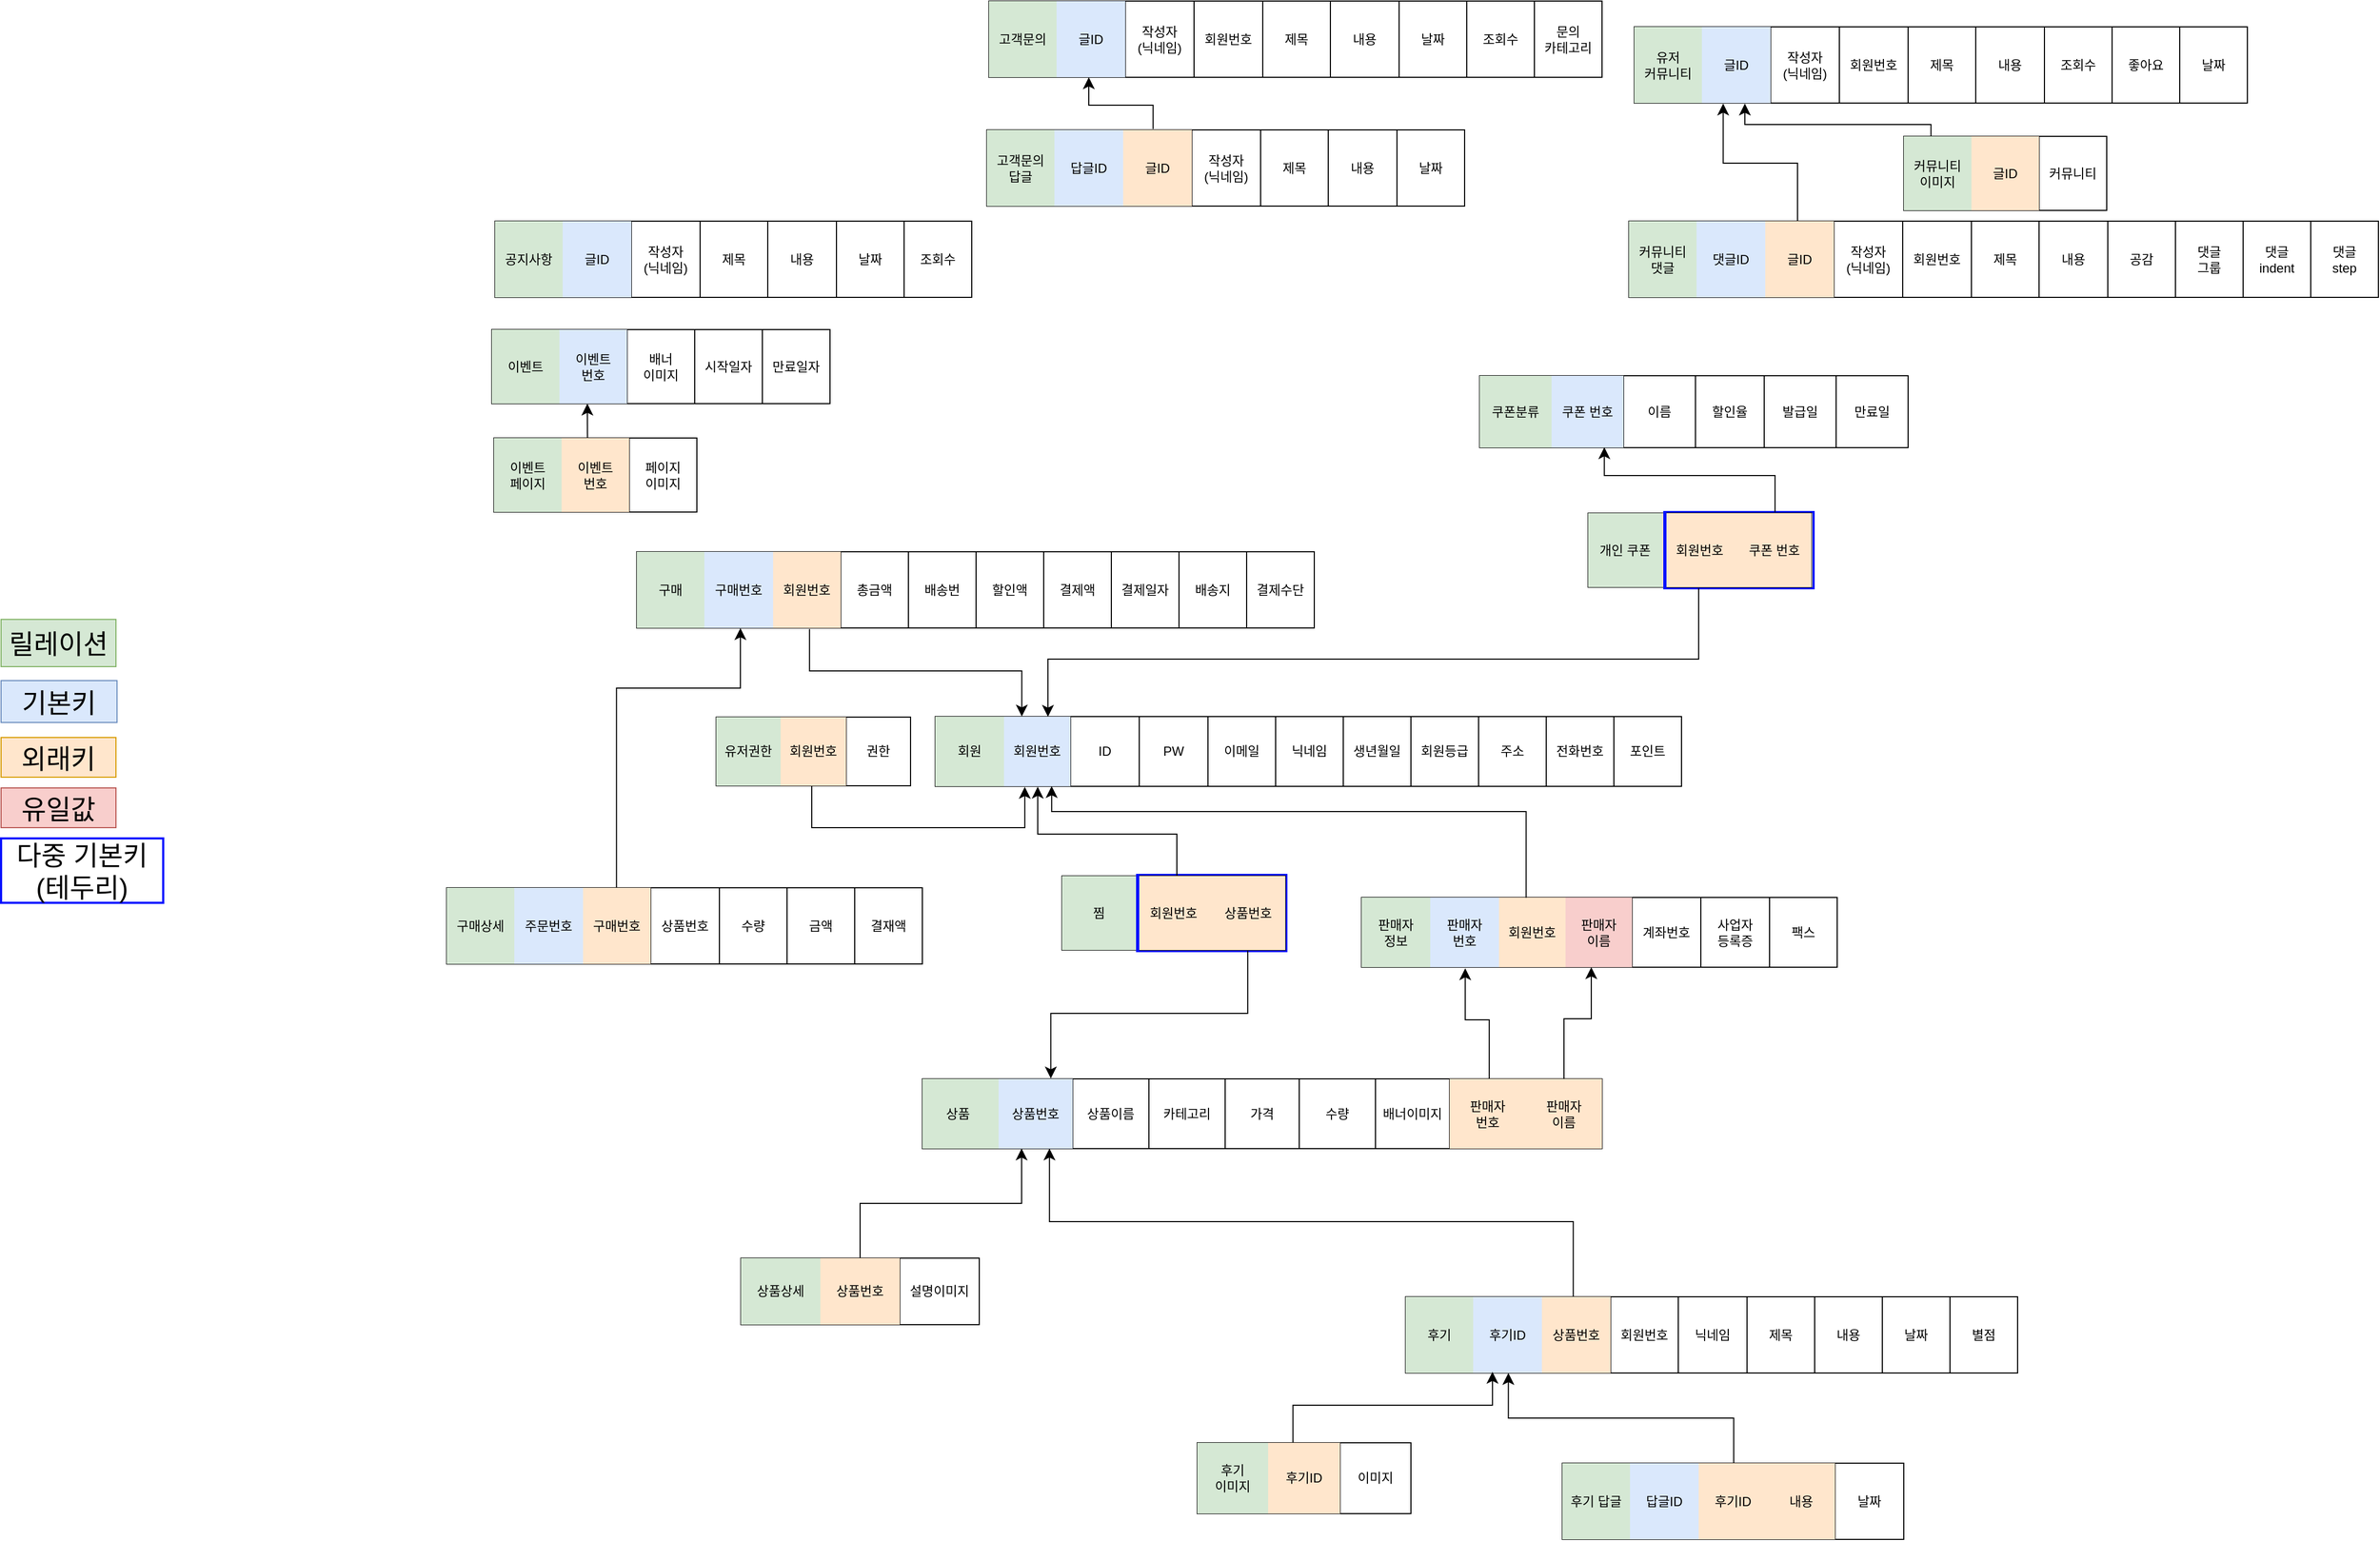 <mxfile version="24.3.1" type="device">
  <diagram name="프로젝트_논리적설계의 복사본" id="M9wVw1_kFbU_0NLu4nRx">
    <mxGraphModel dx="3775" dy="2388" grid="0" gridSize="10" guides="1" tooltips="1" connect="1" arrows="1" fold="1" page="0" pageScale="1" pageWidth="827" pageHeight="1169" math="0" shadow="0">
      <root>
        <mxCell id="MdItLQ0MTu5GTJjjdZmf-0" />
        <mxCell id="MdItLQ0MTu5GTJjjdZmf-1" parent="MdItLQ0MTu5GTJjjdZmf-0" />
        <mxCell id="MdItLQ0MTu5GTJjjdZmf-2" value="&lt;span style=&quot;font-size: 25px;&quot;&gt;다중 기본키(테두리)&lt;/span&gt;" style="rounded=0;whiteSpace=wrap;html=1;strokeWidth=2;strokeColor=#0011ff;" parent="MdItLQ0MTu5GTJjjdZmf-1" vertex="1">
          <mxGeometry x="588" y="-573" width="139" height="71" as="geometry" />
        </mxCell>
        <mxCell id="MdItLQ0MTu5GTJjjdZmf-3" value="&lt;span style=&quot;font-size: 25px;&quot;&gt;다중 기본키(테두리)&lt;/span&gt;" style="rounded=0;whiteSpace=wrap;html=1;strokeWidth=2;strokeColor=#0011ff;" parent="MdItLQ0MTu5GTJjjdZmf-1" vertex="1">
          <mxGeometry x="98" y="-235" width="138" height="71" as="geometry" />
        </mxCell>
        <mxCell id="MdItLQ0MTu5GTJjjdZmf-4" value="" style="shape=table;startSize=0;container=1;collapsible=0;childLayout=tableLayout;" parent="MdItLQ0MTu5GTJjjdZmf-1" vertex="1">
          <mxGeometry x="-103" y="-45" width="633" height="65" as="geometry" />
        </mxCell>
        <mxCell id="MdItLQ0MTu5GTJjjdZmf-5" value="" style="shape=tableRow;horizontal=0;startSize=0;swimlaneHead=0;swimlaneBody=0;strokeColor=inherit;top=0;left=0;bottom=0;right=0;collapsible=0;dropTarget=0;fillColor=none;points=[[0,0.5],[1,0.5]];portConstraint=eastwest;" parent="MdItLQ0MTu5GTJjjdZmf-4" vertex="1">
          <mxGeometry width="633" height="65" as="geometry" />
        </mxCell>
        <mxCell id="MdItLQ0MTu5GTJjjdZmf-6" value="상품&lt;span style=&quot;white-space: pre;&quot;&gt;&#x9;&lt;/span&gt;" style="shape=partialRectangle;html=1;whiteSpace=wrap;connectable=0;strokeColor=#82b366;overflow=hidden;fillColor=#d5e8d4;top=0;left=0;bottom=0;right=0;pointerEvents=1;" parent="MdItLQ0MTu5GTJjjdZmf-5" vertex="1">
          <mxGeometry width="71" height="65" as="geometry">
            <mxRectangle width="71" height="65" as="alternateBounds" />
          </mxGeometry>
        </mxCell>
        <mxCell id="MdItLQ0MTu5GTJjjdZmf-7" value="상품번호" style="shape=partialRectangle;html=1;whiteSpace=wrap;connectable=0;strokeColor=#6c8ebf;overflow=hidden;fillColor=#dae8fc;top=0;left=0;bottom=0;right=0;pointerEvents=1;" parent="MdItLQ0MTu5GTJjjdZmf-5" vertex="1">
          <mxGeometry x="71" width="69" height="65" as="geometry">
            <mxRectangle width="69" height="65" as="alternateBounds" />
          </mxGeometry>
        </mxCell>
        <mxCell id="MdItLQ0MTu5GTJjjdZmf-8" value="상품이름" style="shape=partialRectangle;html=1;whiteSpace=wrap;connectable=0;strokeColor=inherit;overflow=hidden;fillColor=none;top=0;left=0;bottom=0;right=0;pointerEvents=1;" parent="MdItLQ0MTu5GTJjjdZmf-5" vertex="1">
          <mxGeometry x="140" width="71" height="65" as="geometry">
            <mxRectangle width="71" height="65" as="alternateBounds" />
          </mxGeometry>
        </mxCell>
        <mxCell id="MdItLQ0MTu5GTJjjdZmf-9" value="카테고리" style="shape=partialRectangle;html=1;whiteSpace=wrap;connectable=0;strokeColor=inherit;overflow=hidden;fillColor=none;top=0;left=0;bottom=0;right=0;pointerEvents=1;" parent="MdItLQ0MTu5GTJjjdZmf-5" vertex="1">
          <mxGeometry x="211" width="71" height="65" as="geometry">
            <mxRectangle width="71" height="65" as="alternateBounds" />
          </mxGeometry>
        </mxCell>
        <mxCell id="MdItLQ0MTu5GTJjjdZmf-10" value="가격" style="shape=partialRectangle;html=1;whiteSpace=wrap;connectable=0;strokeColor=inherit;overflow=hidden;fillColor=none;top=0;left=0;bottom=0;right=0;pointerEvents=1;" parent="MdItLQ0MTu5GTJjjdZmf-5" vertex="1">
          <mxGeometry x="282" width="69" height="65" as="geometry">
            <mxRectangle width="69" height="65" as="alternateBounds" />
          </mxGeometry>
        </mxCell>
        <mxCell id="MdItLQ0MTu5GTJjjdZmf-11" value="수량" style="shape=partialRectangle;html=1;whiteSpace=wrap;connectable=0;strokeColor=inherit;overflow=hidden;fillColor=none;top=0;left=0;bottom=0;right=0;pointerEvents=1;" parent="MdItLQ0MTu5GTJjjdZmf-5" vertex="1">
          <mxGeometry x="351" width="71" height="65" as="geometry">
            <mxRectangle width="71" height="65" as="alternateBounds" />
          </mxGeometry>
        </mxCell>
        <mxCell id="MdItLQ0MTu5GTJjjdZmf-12" value="배너이미지" style="shape=partialRectangle;html=1;whiteSpace=wrap;connectable=0;strokeColor=inherit;overflow=hidden;fillColor=none;top=0;left=0;bottom=0;right=0;pointerEvents=1;" parent="MdItLQ0MTu5GTJjjdZmf-5" vertex="1">
          <mxGeometry x="422" width="69" height="65" as="geometry">
            <mxRectangle width="69" height="65" as="alternateBounds" />
          </mxGeometry>
        </mxCell>
        <mxCell id="MdItLQ0MTu5GTJjjdZmf-13" value="판매자&lt;div&gt;번호&lt;/div&gt;" style="shape=partialRectangle;html=1;whiteSpace=wrap;connectable=0;strokeColor=#d79b00;overflow=hidden;fillColor=#ffe6cc;top=0;left=0;bottom=0;right=0;pointerEvents=1;" parent="MdItLQ0MTu5GTJjjdZmf-5" vertex="1">
          <mxGeometry x="491" width="71" height="65" as="geometry">
            <mxRectangle width="71" height="65" as="alternateBounds" />
          </mxGeometry>
        </mxCell>
        <mxCell id="MdItLQ0MTu5GTJjjdZmf-14" value="판매자&lt;div&gt;이름&lt;/div&gt;" style="shape=partialRectangle;html=1;whiteSpace=wrap;connectable=0;strokeColor=#d79b00;overflow=hidden;fillColor=#ffe6cc;top=0;left=0;bottom=0;right=0;pointerEvents=1;" parent="MdItLQ0MTu5GTJjjdZmf-5" vertex="1">
          <mxGeometry x="562" width="71" height="65" as="geometry">
            <mxRectangle width="71" height="65" as="alternateBounds" />
          </mxGeometry>
        </mxCell>
        <mxCell id="MdItLQ0MTu5GTJjjdZmf-15" value="&lt;font style=&quot;font-size: 25px;&quot;&gt;기본키&lt;/font&gt;" style="rounded=0;whiteSpace=wrap;html=1;fillColor=#dae8fc;strokeColor=#6c8ebf;" parent="MdItLQ0MTu5GTJjjdZmf-1" vertex="1">
          <mxGeometry x="-961" y="-416" width="108" height="39" as="geometry" />
        </mxCell>
        <mxCell id="MdItLQ0MTu5GTJjjdZmf-16" value="&lt;font style=&quot;font-size: 25px;&quot;&gt;외래키&lt;/font&gt;" style="rounded=0;whiteSpace=wrap;html=1;fillColor=#ffe6cc;strokeColor=#d79b00;" parent="MdItLQ0MTu5GTJjjdZmf-1" vertex="1">
          <mxGeometry x="-961" y="-363" width="107" height="37" as="geometry" />
        </mxCell>
        <mxCell id="MdItLQ0MTu5GTJjjdZmf-17" value="" style="shape=table;startSize=0;container=1;collapsible=0;childLayout=tableLayout;" parent="MdItLQ0MTu5GTJjjdZmf-1" vertex="1">
          <mxGeometry x="-272" y="122" width="222" height="62" as="geometry" />
        </mxCell>
        <mxCell id="MdItLQ0MTu5GTJjjdZmf-18" value="" style="shape=tableRow;horizontal=0;startSize=0;swimlaneHead=0;swimlaneBody=0;strokeColor=inherit;top=0;left=0;bottom=0;right=0;collapsible=0;dropTarget=0;fillColor=none;points=[[0,0.5],[1,0.5]];portConstraint=eastwest;" parent="MdItLQ0MTu5GTJjjdZmf-17" vertex="1">
          <mxGeometry width="222" height="62" as="geometry" />
        </mxCell>
        <mxCell id="MdItLQ0MTu5GTJjjdZmf-19" value="상품상세" style="shape=partialRectangle;html=1;whiteSpace=wrap;connectable=0;strokeColor=#82b366;overflow=hidden;fillColor=#d5e8d4;top=0;left=0;bottom=0;right=0;pointerEvents=1;" parent="MdItLQ0MTu5GTJjjdZmf-18" vertex="1">
          <mxGeometry width="74" height="62" as="geometry">
            <mxRectangle width="74" height="62" as="alternateBounds" />
          </mxGeometry>
        </mxCell>
        <mxCell id="MdItLQ0MTu5GTJjjdZmf-20" value="상품번호" style="shape=partialRectangle;html=1;whiteSpace=wrap;connectable=0;strokeColor=#d79b00;overflow=hidden;fillColor=#ffe6cc;top=0;left=0;bottom=0;right=0;pointerEvents=1;" parent="MdItLQ0MTu5GTJjjdZmf-18" vertex="1">
          <mxGeometry x="74" width="74" height="62" as="geometry">
            <mxRectangle width="74" height="62" as="alternateBounds" />
          </mxGeometry>
        </mxCell>
        <mxCell id="MdItLQ0MTu5GTJjjdZmf-21" value="설명이미지" style="shape=partialRectangle;html=1;whiteSpace=wrap;connectable=0;strokeColor=inherit;overflow=hidden;fillColor=none;top=0;left=0;bottom=0;right=0;pointerEvents=1;" parent="MdItLQ0MTu5GTJjjdZmf-18" vertex="1">
          <mxGeometry x="148" width="74" height="62" as="geometry">
            <mxRectangle width="74" height="62" as="alternateBounds" />
          </mxGeometry>
        </mxCell>
        <mxCell id="MdItLQ0MTu5GTJjjdZmf-22" value="" style="edgeStyle=elbowEdgeStyle;elbow=vertical;endArrow=classic;html=1;curved=0;rounded=0;endSize=8;startSize=8;fontSize=12;exitX=0.5;exitY=0;exitDx=0;exitDy=0;entryX=0.146;entryY=0.998;entryDx=0;entryDy=0;entryPerimeter=0;" parent="MdItLQ0MTu5GTJjjdZmf-1" source="MdItLQ0MTu5GTJjjdZmf-17" target="MdItLQ0MTu5GTJjjdZmf-5" edge="1">
          <mxGeometry width="50" height="50" relative="1" as="geometry">
            <mxPoint x="-185" y="266" as="sourcePoint" />
            <mxPoint x="1" y="160" as="targetPoint" />
          </mxGeometry>
        </mxCell>
        <mxCell id="MdItLQ0MTu5GTJjjdZmf-23" value="&lt;span style=&quot;font-size: 25px;&quot;&gt;릴레이션&lt;/span&gt;" style="rounded=0;whiteSpace=wrap;html=1;fillColor=#d5e8d4;strokeColor=#82b366;" parent="MdItLQ0MTu5GTJjjdZmf-1" vertex="1">
          <mxGeometry x="-961" y="-473" width="107" height="44" as="geometry" />
        </mxCell>
        <mxCell id="MdItLQ0MTu5GTJjjdZmf-24" value="" style="shape=table;startSize=0;container=1;collapsible=0;childLayout=tableLayout;" parent="MdItLQ0MTu5GTJjjdZmf-1" vertex="1">
          <mxGeometry x="-91" y="-382.5" width="695" height="65" as="geometry" />
        </mxCell>
        <mxCell id="MdItLQ0MTu5GTJjjdZmf-25" value="" style="shape=tableRow;horizontal=0;startSize=0;swimlaneHead=0;swimlaneBody=0;strokeColor=inherit;top=0;left=0;bottom=0;right=0;collapsible=0;dropTarget=0;fillColor=none;points=[[0,0.5],[1,0.5]];portConstraint=eastwest;" parent="MdItLQ0MTu5GTJjjdZmf-24" vertex="1">
          <mxGeometry width="695" height="65" as="geometry" />
        </mxCell>
        <mxCell id="MdItLQ0MTu5GTJjjdZmf-26" value="회원" style="shape=partialRectangle;html=1;whiteSpace=wrap;connectable=0;strokeColor=#82b366;overflow=hidden;fillColor=#d5e8d4;top=0;left=0;bottom=0;right=0;pointerEvents=1;" parent="MdItLQ0MTu5GTJjjdZmf-25" vertex="1">
          <mxGeometry width="64" height="65" as="geometry">
            <mxRectangle width="64" height="65" as="alternateBounds" />
          </mxGeometry>
        </mxCell>
        <mxCell id="MdItLQ0MTu5GTJjjdZmf-27" value="회원번호" style="shape=partialRectangle;html=1;whiteSpace=wrap;connectable=0;strokeColor=#6c8ebf;overflow=hidden;fillColor=#dae8fc;top=0;left=0;bottom=0;right=0;pointerEvents=1;" parent="MdItLQ0MTu5GTJjjdZmf-25" vertex="1">
          <mxGeometry x="64" width="62" height="65" as="geometry">
            <mxRectangle width="62" height="65" as="alternateBounds" />
          </mxGeometry>
        </mxCell>
        <mxCell id="MdItLQ0MTu5GTJjjdZmf-28" value="ID" style="shape=partialRectangle;html=1;whiteSpace=wrap;connectable=0;strokeColor=inherit;overflow=hidden;fillColor=none;top=0;left=0;bottom=0;right=0;pointerEvents=1;" parent="MdItLQ0MTu5GTJjjdZmf-25" vertex="1">
          <mxGeometry x="126" width="64" height="65" as="geometry">
            <mxRectangle width="64" height="65" as="alternateBounds" />
          </mxGeometry>
        </mxCell>
        <mxCell id="MdItLQ0MTu5GTJjjdZmf-29" value="PW" style="shape=partialRectangle;html=1;whiteSpace=wrap;connectable=0;strokeColor=inherit;overflow=hidden;fillColor=none;top=0;left=0;bottom=0;right=0;pointerEvents=1;" parent="MdItLQ0MTu5GTJjjdZmf-25" vertex="1">
          <mxGeometry x="190" width="64" height="65" as="geometry">
            <mxRectangle width="64" height="65" as="alternateBounds" />
          </mxGeometry>
        </mxCell>
        <mxCell id="98sn8pC3-tnEW5wwYipj-7" value="이메일" style="shape=partialRectangle;html=1;whiteSpace=wrap;connectable=0;strokeColor=inherit;overflow=hidden;fillColor=none;top=0;left=0;bottom=0;right=0;pointerEvents=1;" vertex="1" parent="MdItLQ0MTu5GTJjjdZmf-25">
          <mxGeometry x="254" width="63" height="65" as="geometry">
            <mxRectangle width="63" height="65" as="alternateBounds" />
          </mxGeometry>
        </mxCell>
        <mxCell id="MdItLQ0MTu5GTJjjdZmf-30" value="닉네임" style="shape=partialRectangle;html=1;whiteSpace=wrap;connectable=0;strokeColor=inherit;overflow=hidden;fillColor=none;top=0;left=0;bottom=0;right=0;pointerEvents=1;" parent="MdItLQ0MTu5GTJjjdZmf-25" vertex="1">
          <mxGeometry x="317" width="63" height="65" as="geometry">
            <mxRectangle width="63" height="65" as="alternateBounds" />
          </mxGeometry>
        </mxCell>
        <mxCell id="98sn8pC3-tnEW5wwYipj-1" value="생년월일" style="shape=partialRectangle;html=1;whiteSpace=wrap;connectable=0;strokeColor=inherit;overflow=hidden;fillColor=none;top=0;left=0;bottom=0;right=0;pointerEvents=1;" vertex="1" parent="MdItLQ0MTu5GTJjjdZmf-25">
          <mxGeometry x="380" width="63" height="65" as="geometry">
            <mxRectangle width="63" height="65" as="alternateBounds" />
          </mxGeometry>
        </mxCell>
        <mxCell id="98sn8pC3-tnEW5wwYipj-2" value="회원등급" style="shape=partialRectangle;html=1;whiteSpace=wrap;connectable=0;strokeColor=inherit;overflow=hidden;fillColor=none;top=0;left=0;bottom=0;right=0;pointerEvents=1;" vertex="1" parent="MdItLQ0MTu5GTJjjdZmf-25">
          <mxGeometry x="443" width="63" height="65" as="geometry">
            <mxRectangle width="63" height="65" as="alternateBounds" />
          </mxGeometry>
        </mxCell>
        <mxCell id="98sn8pC3-tnEW5wwYipj-3" value="주소" style="shape=partialRectangle;html=1;whiteSpace=wrap;connectable=0;strokeColor=inherit;overflow=hidden;fillColor=none;top=0;left=0;bottom=0;right=0;pointerEvents=1;" vertex="1" parent="MdItLQ0MTu5GTJjjdZmf-25">
          <mxGeometry x="506" width="63" height="65" as="geometry">
            <mxRectangle width="63" height="65" as="alternateBounds" />
          </mxGeometry>
        </mxCell>
        <mxCell id="98sn8pC3-tnEW5wwYipj-4" value="전화번호" style="shape=partialRectangle;html=1;whiteSpace=wrap;connectable=0;strokeColor=inherit;overflow=hidden;fillColor=none;top=0;left=0;bottom=0;right=0;pointerEvents=1;" vertex="1" parent="MdItLQ0MTu5GTJjjdZmf-25">
          <mxGeometry x="569" width="63" height="65" as="geometry">
            <mxRectangle width="63" height="65" as="alternateBounds" />
          </mxGeometry>
        </mxCell>
        <mxCell id="98sn8pC3-tnEW5wwYipj-5" value="포인트" style="shape=partialRectangle;html=1;whiteSpace=wrap;connectable=0;strokeColor=inherit;overflow=hidden;fillColor=none;top=0;left=0;bottom=0;right=0;pointerEvents=1;" vertex="1" parent="MdItLQ0MTu5GTJjjdZmf-25">
          <mxGeometry x="632" width="63" height="65" as="geometry">
            <mxRectangle width="63" height="65" as="alternateBounds" />
          </mxGeometry>
        </mxCell>
        <mxCell id="MdItLQ0MTu5GTJjjdZmf-31" value="&lt;span style=&quot;font-size: 25px;&quot;&gt;다중 기본키(테두리)&lt;/span&gt;" style="rounded=0;whiteSpace=wrap;html=1;strokeWidth=2;strokeColor=#0011ff;" parent="MdItLQ0MTu5GTJjjdZmf-1" vertex="1">
          <mxGeometry x="-961" y="-269" width="151" height="60" as="geometry" />
        </mxCell>
        <mxCell id="MdItLQ0MTu5GTJjjdZmf-32" value="유일값" style="rounded=0;whiteSpace=wrap;html=1;fillColor=#f8cecc;strokeColor=#b85450;fontSize=25;" parent="MdItLQ0MTu5GTJjjdZmf-1" vertex="1">
          <mxGeometry x="-961" y="-316" width="107" height="37" as="geometry" />
        </mxCell>
        <mxCell id="MdItLQ0MTu5GTJjjdZmf-33" value="" style="shape=table;startSize=0;container=1;collapsible=0;childLayout=tableLayout;" parent="MdItLQ0MTu5GTJjjdZmf-1" vertex="1">
          <mxGeometry x="517" y="-572" width="208" height="69" as="geometry" />
        </mxCell>
        <mxCell id="MdItLQ0MTu5GTJjjdZmf-34" value="" style="shape=tableRow;horizontal=0;startSize=0;swimlaneHead=0;swimlaneBody=0;strokeColor=inherit;top=0;left=0;bottom=0;right=0;collapsible=0;dropTarget=0;fillColor=none;points=[[0,0.5],[1,0.5]];portConstraint=eastwest;" parent="MdItLQ0MTu5GTJjjdZmf-33" vertex="1">
          <mxGeometry width="208" height="69" as="geometry" />
        </mxCell>
        <mxCell id="MdItLQ0MTu5GTJjjdZmf-35" value="개인 쿠폰" style="shape=partialRectangle;html=1;whiteSpace=wrap;connectable=0;strokeColor=#82b366;overflow=hidden;fillColor=#d5e8d4;top=0;left=0;bottom=0;right=0;pointerEvents=1;" parent="MdItLQ0MTu5GTJjjdZmf-34" vertex="1">
          <mxGeometry width="69" height="69" as="geometry">
            <mxRectangle width="69" height="69" as="alternateBounds" />
          </mxGeometry>
        </mxCell>
        <mxCell id="MdItLQ0MTu5GTJjjdZmf-36" value="회원번호" style="shape=partialRectangle;html=1;whiteSpace=wrap;connectable=0;strokeColor=#d79b00;overflow=hidden;fillColor=#ffe6cc;top=0;left=0;bottom=0;right=0;pointerEvents=1;" parent="MdItLQ0MTu5GTJjjdZmf-34" vertex="1">
          <mxGeometry x="69" width="70" height="69" as="geometry">
            <mxRectangle width="70" height="69" as="alternateBounds" />
          </mxGeometry>
        </mxCell>
        <mxCell id="MdItLQ0MTu5GTJjjdZmf-37" value="쿠폰 번호" style="shape=partialRectangle;html=1;whiteSpace=wrap;connectable=0;strokeColor=#d79b00;overflow=hidden;fillColor=#ffe6cc;top=0;left=0;bottom=0;right=0;pointerEvents=1;" parent="MdItLQ0MTu5GTJjjdZmf-34" vertex="1">
          <mxGeometry x="139" width="69" height="69" as="geometry">
            <mxRectangle width="69" height="69" as="alternateBounds" />
          </mxGeometry>
        </mxCell>
        <mxCell id="MdItLQ0MTu5GTJjjdZmf-38" value="" style="edgeStyle=elbowEdgeStyle;elbow=vertical;endArrow=classic;html=1;curved=0;rounded=0;endSize=8;startSize=8;fontSize=12;exitX=0.495;exitY=1.014;exitDx=0;exitDy=0;exitPerimeter=0;entryX=0.151;entryY=0.003;entryDx=0;entryDy=0;entryPerimeter=0;" parent="MdItLQ0MTu5GTJjjdZmf-1" source="MdItLQ0MTu5GTJjjdZmf-34" target="MdItLQ0MTu5GTJjjdZmf-25" edge="1">
          <mxGeometry width="50" height="50" relative="1" as="geometry">
            <mxPoint x="420" y="-233" as="sourcePoint" />
            <mxPoint x="13" y="-384" as="targetPoint" />
            <Array as="points">
              <mxPoint x="353" y="-436" />
            </Array>
          </mxGeometry>
        </mxCell>
        <mxCell id="MdItLQ0MTu5GTJjjdZmf-39" value="" style="shape=table;startSize=0;container=1;collapsible=0;childLayout=tableLayout;" parent="MdItLQ0MTu5GTJjjdZmf-1" vertex="1">
          <mxGeometry x="416" y="-700" width="399" height="67" as="geometry" />
        </mxCell>
        <mxCell id="MdItLQ0MTu5GTJjjdZmf-40" value="" style="shape=tableRow;horizontal=0;startSize=0;swimlaneHead=0;swimlaneBody=0;strokeColor=inherit;top=0;left=0;bottom=0;right=0;collapsible=0;dropTarget=0;fillColor=none;points=[[0,0.5],[1,0.5]];portConstraint=eastwest;" parent="MdItLQ0MTu5GTJjjdZmf-39" vertex="1">
          <mxGeometry width="399" height="67" as="geometry" />
        </mxCell>
        <mxCell id="MdItLQ0MTu5GTJjjdZmf-41" value="쿠폰분류" style="shape=partialRectangle;html=1;whiteSpace=wrap;connectable=0;strokeColor=#82b366;overflow=hidden;fillColor=#d5e8d4;top=0;left=0;bottom=0;right=0;pointerEvents=1;" parent="MdItLQ0MTu5GTJjjdZmf-40" vertex="1">
          <mxGeometry width="67" height="67" as="geometry">
            <mxRectangle width="67" height="67" as="alternateBounds" />
          </mxGeometry>
        </mxCell>
        <mxCell id="MdItLQ0MTu5GTJjjdZmf-42" value="쿠폰 번호" style="shape=partialRectangle;html=1;whiteSpace=wrap;connectable=0;strokeColor=#6c8ebf;overflow=hidden;fillColor=#dae8fc;top=0;left=0;bottom=0;right=0;pointerEvents=1;" parent="MdItLQ0MTu5GTJjjdZmf-40" vertex="1">
          <mxGeometry x="67" width="67" height="67" as="geometry">
            <mxRectangle width="67" height="67" as="alternateBounds" />
          </mxGeometry>
        </mxCell>
        <mxCell id="MdItLQ0MTu5GTJjjdZmf-43" value="이름" style="shape=partialRectangle;html=1;whiteSpace=wrap;connectable=0;strokeColor=#6c8ebf;overflow=hidden;fillColor=none;top=0;left=0;bottom=0;right=0;pointerEvents=1;" parent="MdItLQ0MTu5GTJjjdZmf-40" vertex="1">
          <mxGeometry x="134" width="67" height="67" as="geometry">
            <mxRectangle width="67" height="67" as="alternateBounds" />
          </mxGeometry>
        </mxCell>
        <mxCell id="MdItLQ0MTu5GTJjjdZmf-44" value="할인율" style="shape=partialRectangle;html=1;whiteSpace=wrap;connectable=0;strokeColor=inherit;overflow=hidden;fillColor=none;top=0;left=0;bottom=0;right=0;pointerEvents=1;" parent="MdItLQ0MTu5GTJjjdZmf-40" vertex="1">
          <mxGeometry x="201" width="64" height="67" as="geometry">
            <mxRectangle width="64" height="67" as="alternateBounds" />
          </mxGeometry>
        </mxCell>
        <mxCell id="MdItLQ0MTu5GTJjjdZmf-45" value="발급일" style="shape=partialRectangle;html=1;whiteSpace=wrap;connectable=0;strokeColor=inherit;overflow=hidden;fillColor=none;top=0;left=0;bottom=0;right=0;pointerEvents=1;" parent="MdItLQ0MTu5GTJjjdZmf-40" vertex="1">
          <mxGeometry x="265" width="67" height="67" as="geometry">
            <mxRectangle width="67" height="67" as="alternateBounds" />
          </mxGeometry>
        </mxCell>
        <mxCell id="MdItLQ0MTu5GTJjjdZmf-46" value="만료일" style="shape=partialRectangle;html=1;whiteSpace=wrap;connectable=0;strokeColor=inherit;overflow=hidden;fillColor=none;top=0;left=0;bottom=0;right=0;pointerEvents=1;" parent="MdItLQ0MTu5GTJjjdZmf-40" vertex="1">
          <mxGeometry x="332" width="67" height="67" as="geometry">
            <mxRectangle width="67" height="67" as="alternateBounds" />
          </mxGeometry>
        </mxCell>
        <mxCell id="MdItLQ0MTu5GTJjjdZmf-47" value="" style="edgeStyle=elbowEdgeStyle;elbow=vertical;endArrow=classic;html=1;curved=0;rounded=0;endSize=8;startSize=8;fontSize=12;entryX=0.291;entryY=0.994;entryDx=0;entryDy=0;entryPerimeter=0;exitX=0.837;exitY=-0.014;exitDx=0;exitDy=0;exitPerimeter=0;" parent="MdItLQ0MTu5GTJjjdZmf-1" source="MdItLQ0MTu5GTJjjdZmf-34" target="MdItLQ0MTu5GTJjjdZmf-40" edge="1">
          <mxGeometry width="50" height="50" relative="1" as="geometry">
            <mxPoint x="443" y="-508" as="sourcePoint" />
            <mxPoint x="507" y="-467" as="targetPoint" />
            <Array as="points">
              <mxPoint x="464" y="-607" />
            </Array>
          </mxGeometry>
        </mxCell>
        <mxCell id="MdItLQ0MTu5GTJjjdZmf-48" value="" style="shape=table;startSize=0;container=1;collapsible=0;childLayout=tableLayout;" parent="MdItLQ0MTu5GTJjjdZmf-1" vertex="1">
          <mxGeometry x="27" y="-234" width="208" height="69" as="geometry" />
        </mxCell>
        <mxCell id="MdItLQ0MTu5GTJjjdZmf-49" value="" style="shape=tableRow;horizontal=0;startSize=0;swimlaneHead=0;swimlaneBody=0;strokeColor=inherit;top=0;left=0;bottom=0;right=0;collapsible=0;dropTarget=0;fillColor=none;points=[[0,0.5],[1,0.5]];portConstraint=eastwest;" parent="MdItLQ0MTu5GTJjjdZmf-48" vertex="1">
          <mxGeometry width="208" height="69" as="geometry" />
        </mxCell>
        <mxCell id="MdItLQ0MTu5GTJjjdZmf-50" value="찜" style="shape=partialRectangle;html=1;whiteSpace=wrap;connectable=0;strokeColor=#82b366;overflow=hidden;fillColor=#d5e8d4;top=0;left=0;bottom=0;right=0;pointerEvents=1;" parent="MdItLQ0MTu5GTJjjdZmf-49" vertex="1">
          <mxGeometry width="69" height="69" as="geometry">
            <mxRectangle width="69" height="69" as="alternateBounds" />
          </mxGeometry>
        </mxCell>
        <mxCell id="MdItLQ0MTu5GTJjjdZmf-51" value="회원번호" style="shape=partialRectangle;html=1;whiteSpace=wrap;connectable=0;strokeColor=#1500D7;overflow=hidden;fillColor=#ffe6cc;top=0;left=0;bottom=0;right=0;pointerEvents=1;strokeWidth=1;labelBorderColor=none;labelBackgroundColor=none;perimeterSpacing=1;shadow=0;fillStyle=auto;" parent="MdItLQ0MTu5GTJjjdZmf-49" vertex="1">
          <mxGeometry x="69" width="70" height="69" as="geometry">
            <mxRectangle width="70" height="69" as="alternateBounds" />
          </mxGeometry>
        </mxCell>
        <mxCell id="MdItLQ0MTu5GTJjjdZmf-52" value="상품번호" style="shape=partialRectangle;html=1;whiteSpace=wrap;connectable=0;strokeColor=#1500D7;overflow=hidden;fillColor=#ffe6cc;top=0;left=0;bottom=0;right=0;pointerEvents=1;strokeWidth=1;" parent="MdItLQ0MTu5GTJjjdZmf-49" vertex="1">
          <mxGeometry x="139" width="69" height="69" as="geometry">
            <mxRectangle width="69" height="69" as="alternateBounds" />
          </mxGeometry>
        </mxCell>
        <mxCell id="MdItLQ0MTu5GTJjjdZmf-53" value="" style="edgeStyle=elbowEdgeStyle;elbow=vertical;endArrow=classic;html=1;curved=0;rounded=0;endSize=8;startSize=8;fontSize=12;exitX=0.5;exitY=0;exitDx=0;exitDy=0;entryX=0.133;entryY=1.005;entryDx=0;entryDy=0;entryPerimeter=0;" parent="MdItLQ0MTu5GTJjjdZmf-1" edge="1">
          <mxGeometry width="50" height="50" relative="1" as="geometry">
            <mxPoint x="134" y="-234" as="sourcePoint" />
            <mxPoint x="4.435" y="-317.175" as="targetPoint" />
            <Array as="points">
              <mxPoint x="72" y="-273" />
            </Array>
          </mxGeometry>
        </mxCell>
        <mxCell id="MdItLQ0MTu5GTJjjdZmf-54" value="" style="edgeStyle=elbowEdgeStyle;elbow=vertical;endArrow=classic;html=1;curved=0;rounded=0;endSize=8;startSize=8;fontSize=12;entryX=0.189;entryY=-0.006;entryDx=0;entryDy=0;entryPerimeter=0;exitX=0.832;exitY=1.01;exitDx=0;exitDy=0;exitPerimeter=0;" parent="MdItLQ0MTu5GTJjjdZmf-1" source="MdItLQ0MTu5GTJjjdZmf-48" target="MdItLQ0MTu5GTJjjdZmf-5" edge="1">
          <mxGeometry width="50" height="50" relative="1" as="geometry">
            <mxPoint x="201" y="-148" as="sourcePoint" />
            <mxPoint x="295" y="-143" as="targetPoint" />
            <Array as="points">
              <mxPoint x="97" y="-106" />
            </Array>
          </mxGeometry>
        </mxCell>
        <mxCell id="MdItLQ0MTu5GTJjjdZmf-55" value="" style="shape=table;startSize=0;container=1;collapsible=0;childLayout=tableLayout;" parent="MdItLQ0MTu5GTJjjdZmf-1" vertex="1">
          <mxGeometry x="-369" y="-536" width="631" height="71" as="geometry" />
        </mxCell>
        <mxCell id="MdItLQ0MTu5GTJjjdZmf-56" value="" style="shape=tableRow;horizontal=0;startSize=0;swimlaneHead=0;swimlaneBody=0;strokeColor=inherit;top=0;left=0;bottom=0;right=0;collapsible=0;dropTarget=0;fillColor=none;points=[[0,0.5],[1,0.5]];portConstraint=eastwest;" parent="MdItLQ0MTu5GTJjjdZmf-55" vertex="1">
          <mxGeometry width="631" height="71" as="geometry" />
        </mxCell>
        <mxCell id="MdItLQ0MTu5GTJjjdZmf-57" value="구매" style="shape=partialRectangle;html=1;whiteSpace=wrap;connectable=0;strokeColor=#82b366;overflow=hidden;fillColor=#d5e8d4;top=0;left=0;bottom=0;right=0;pointerEvents=1;" parent="MdItLQ0MTu5GTJjjdZmf-56" vertex="1">
          <mxGeometry width="63" height="71" as="geometry">
            <mxRectangle width="63" height="71" as="alternateBounds" />
          </mxGeometry>
        </mxCell>
        <mxCell id="MdItLQ0MTu5GTJjjdZmf-58" value="구매번호" style="shape=partialRectangle;html=1;whiteSpace=wrap;connectable=0;strokeColor=#6c8ebf;overflow=hidden;fillColor=#dae8fc;top=0;left=0;bottom=0;right=0;pointerEvents=1;" parent="MdItLQ0MTu5GTJjjdZmf-56" vertex="1">
          <mxGeometry x="63" width="64" height="71" as="geometry">
            <mxRectangle width="64" height="71" as="alternateBounds" />
          </mxGeometry>
        </mxCell>
        <mxCell id="MdItLQ0MTu5GTJjjdZmf-59" value="회원번호" style="shape=partialRectangle;html=1;whiteSpace=wrap;connectable=0;strokeColor=#d79b00;overflow=hidden;fillColor=#ffe6cc;top=0;left=0;bottom=0;right=0;pointerEvents=1;" parent="MdItLQ0MTu5GTJjjdZmf-56" vertex="1">
          <mxGeometry x="127" width="63" height="71" as="geometry">
            <mxRectangle width="63" height="71" as="alternateBounds" />
          </mxGeometry>
        </mxCell>
        <mxCell id="MdItLQ0MTu5GTJjjdZmf-61" value="총금액" style="shape=partialRectangle;html=1;whiteSpace=wrap;connectable=0;strokeColor=inherit;overflow=hidden;fillColor=none;top=0;left=0;bottom=0;right=0;pointerEvents=1;" parent="MdItLQ0MTu5GTJjjdZmf-56" vertex="1">
          <mxGeometry x="190" width="63" height="71" as="geometry">
            <mxRectangle width="63" height="71" as="alternateBounds" />
          </mxGeometry>
        </mxCell>
        <mxCell id="98sn8pC3-tnEW5wwYipj-11" value="배송번" style="shape=partialRectangle;html=1;whiteSpace=wrap;connectable=0;strokeColor=inherit;overflow=hidden;fillColor=none;top=0;left=0;bottom=0;right=0;pointerEvents=1;" vertex="1" parent="MdItLQ0MTu5GTJjjdZmf-56">
          <mxGeometry x="253" width="63" height="71" as="geometry">
            <mxRectangle width="63" height="71" as="alternateBounds" />
          </mxGeometry>
        </mxCell>
        <mxCell id="MdItLQ0MTu5GTJjjdZmf-62" value="할인액" style="shape=partialRectangle;html=1;whiteSpace=wrap;connectable=0;strokeColor=inherit;overflow=hidden;fillColor=none;top=0;left=0;bottom=0;right=0;pointerEvents=1;" parent="MdItLQ0MTu5GTJjjdZmf-56" vertex="1">
          <mxGeometry x="316" width="63" height="71" as="geometry">
            <mxRectangle width="63" height="71" as="alternateBounds" />
          </mxGeometry>
        </mxCell>
        <mxCell id="MdItLQ0MTu5GTJjjdZmf-63" value="결제액" style="shape=partialRectangle;html=1;whiteSpace=wrap;connectable=0;overflow=hidden;top=0;left=0;bottom=0;right=0;pointerEvents=1;fillColor=none;" parent="MdItLQ0MTu5GTJjjdZmf-56" vertex="1">
          <mxGeometry x="379" width="63" height="71" as="geometry">
            <mxRectangle width="63" height="71" as="alternateBounds" />
          </mxGeometry>
        </mxCell>
        <mxCell id="MdItLQ0MTu5GTJjjdZmf-64" value="결제일자" style="shape=partialRectangle;html=1;whiteSpace=wrap;connectable=0;overflow=hidden;top=0;left=0;bottom=0;right=0;pointerEvents=1;fillColor=none;" parent="MdItLQ0MTu5GTJjjdZmf-56" vertex="1">
          <mxGeometry x="442" width="63" height="71" as="geometry">
            <mxRectangle width="63" height="71" as="alternateBounds" />
          </mxGeometry>
        </mxCell>
        <mxCell id="MdItLQ0MTu5GTJjjdZmf-65" value="배송지" style="shape=partialRectangle;html=1;whiteSpace=wrap;connectable=0;overflow=hidden;top=0;left=0;bottom=0;right=0;pointerEvents=1;fillColor=none;" parent="MdItLQ0MTu5GTJjjdZmf-56" vertex="1">
          <mxGeometry x="505" width="63" height="71" as="geometry">
            <mxRectangle width="63" height="71" as="alternateBounds" />
          </mxGeometry>
        </mxCell>
        <mxCell id="MdItLQ0MTu5GTJjjdZmf-66" value="결제수단" style="shape=partialRectangle;html=1;whiteSpace=wrap;connectable=0;overflow=hidden;top=0;left=0;bottom=0;right=0;pointerEvents=1;fillColor=none;" parent="MdItLQ0MTu5GTJjjdZmf-56" vertex="1">
          <mxGeometry x="568" width="63" height="71" as="geometry">
            <mxRectangle width="63" height="71" as="alternateBounds" />
          </mxGeometry>
        </mxCell>
        <mxCell id="MdItLQ0MTu5GTJjjdZmf-68" value="" style="edgeStyle=elbowEdgeStyle;elbow=vertical;endArrow=classic;html=1;curved=0;rounded=0;endSize=8;startSize=8;fontSize=12;entryX=0.116;entryY=-0.001;entryDx=0;entryDy=0;exitX=0.255;exitY=1.014;exitDx=0;exitDy=0;exitPerimeter=0;entryPerimeter=0;" parent="MdItLQ0MTu5GTJjjdZmf-1" source="MdItLQ0MTu5GTJjjdZmf-56" target="MdItLQ0MTu5GTJjjdZmf-25" edge="1">
          <mxGeometry width="50" height="50" relative="1" as="geometry">
            <mxPoint x="-215" y="-461" as="sourcePoint" />
            <mxPoint x="-113" y="-419" as="targetPoint" />
            <Array as="points">
              <mxPoint x="-98" y="-425" />
            </Array>
          </mxGeometry>
        </mxCell>
        <mxCell id="MdItLQ0MTu5GTJjjdZmf-69" value="" style="shape=table;startSize=0;container=1;collapsible=0;childLayout=tableLayout;" parent="MdItLQ0MTu5GTJjjdZmf-1" vertex="1">
          <mxGeometry x="-546" y="-223" width="443" height="71" as="geometry" />
        </mxCell>
        <mxCell id="MdItLQ0MTu5GTJjjdZmf-70" value="" style="shape=tableRow;horizontal=0;startSize=0;swimlaneHead=0;swimlaneBody=0;strokeColor=inherit;top=0;left=0;bottom=0;right=0;collapsible=0;dropTarget=0;fillColor=none;points=[[0,0.5],[1,0.5]];portConstraint=eastwest;" parent="MdItLQ0MTu5GTJjjdZmf-69" vertex="1">
          <mxGeometry width="443" height="71" as="geometry" />
        </mxCell>
        <mxCell id="MdItLQ0MTu5GTJjjdZmf-71" value="구매상세" style="shape=partialRectangle;html=1;whiteSpace=wrap;connectable=0;strokeColor=#82b366;overflow=hidden;fillColor=#d5e8d4;top=0;left=0;bottom=0;right=0;pointerEvents=1;" parent="MdItLQ0MTu5GTJjjdZmf-70" vertex="1">
          <mxGeometry width="63" height="71" as="geometry">
            <mxRectangle width="63" height="71" as="alternateBounds" />
          </mxGeometry>
        </mxCell>
        <mxCell id="MdItLQ0MTu5GTJjjdZmf-72" value="주문번호" style="shape=partialRectangle;html=1;whiteSpace=wrap;connectable=0;strokeColor=#6c8ebf;overflow=hidden;fillColor=#dae8fc;top=0;left=0;bottom=0;right=0;pointerEvents=1;" parent="MdItLQ0MTu5GTJjjdZmf-70" vertex="1">
          <mxGeometry x="63" width="64" height="71" as="geometry">
            <mxRectangle width="64" height="71" as="alternateBounds" />
          </mxGeometry>
        </mxCell>
        <mxCell id="MdItLQ0MTu5GTJjjdZmf-73" value="구매번호" style="shape=partialRectangle;html=1;whiteSpace=wrap;connectable=0;strokeColor=#d79b00;overflow=hidden;fillColor=#ffe6cc;top=0;left=0;bottom=0;right=0;pointerEvents=1;" parent="MdItLQ0MTu5GTJjjdZmf-70" vertex="1">
          <mxGeometry x="127" width="63" height="71" as="geometry">
            <mxRectangle width="63" height="71" as="alternateBounds" />
          </mxGeometry>
        </mxCell>
        <mxCell id="MdItLQ0MTu5GTJjjdZmf-74" value="상품번호" style="shape=partialRectangle;html=1;whiteSpace=wrap;connectable=0;strokeColor=#d79b00;overflow=hidden;fillColor=none;top=0;left=0;bottom=0;right=0;pointerEvents=1;" parent="MdItLQ0MTu5GTJjjdZmf-70" vertex="1">
          <mxGeometry x="190" width="64" height="71" as="geometry">
            <mxRectangle width="64" height="71" as="alternateBounds" />
          </mxGeometry>
        </mxCell>
        <mxCell id="MdItLQ0MTu5GTJjjdZmf-75" value="수량" style="shape=partialRectangle;html=1;whiteSpace=wrap;connectable=0;strokeColor=inherit;overflow=hidden;fillColor=none;top=0;left=0;bottom=0;right=0;pointerEvents=1;" parent="MdItLQ0MTu5GTJjjdZmf-70" vertex="1">
          <mxGeometry x="254" width="63" height="71" as="geometry">
            <mxRectangle width="63" height="71" as="alternateBounds" />
          </mxGeometry>
        </mxCell>
        <mxCell id="MdItLQ0MTu5GTJjjdZmf-76" value="금액" style="shape=partialRectangle;html=1;whiteSpace=wrap;connectable=0;strokeColor=inherit;overflow=hidden;fillColor=none;top=0;left=0;bottom=0;right=0;pointerEvents=1;" parent="MdItLQ0MTu5GTJjjdZmf-70" vertex="1">
          <mxGeometry x="317" width="63" height="71" as="geometry">
            <mxRectangle width="63" height="71" as="alternateBounds" />
          </mxGeometry>
        </mxCell>
        <mxCell id="MdItLQ0MTu5GTJjjdZmf-77" value="결재액" style="shape=partialRectangle;html=1;whiteSpace=wrap;connectable=0;overflow=hidden;top=0;left=0;bottom=0;right=0;pointerEvents=1;fillColor=none;" parent="MdItLQ0MTu5GTJjjdZmf-70" vertex="1">
          <mxGeometry x="380" width="63" height="71" as="geometry">
            <mxRectangle width="63" height="71" as="alternateBounds" />
          </mxGeometry>
        </mxCell>
        <mxCell id="MdItLQ0MTu5GTJjjdZmf-78" value="" style="edgeStyle=elbowEdgeStyle;elbow=vertical;endArrow=classic;html=1;curved=0;rounded=0;endSize=8;startSize=8;fontSize=12;entryX=0.153;entryY=1.002;entryDx=0;entryDy=0;entryPerimeter=0;exitX=0.357;exitY=0;exitDx=0;exitDy=0;exitPerimeter=0;" parent="MdItLQ0MTu5GTJjjdZmf-1" source="MdItLQ0MTu5GTJjjdZmf-70" target="MdItLQ0MTu5GTJjjdZmf-55" edge="1">
          <mxGeometry width="50" height="50" relative="1" as="geometry">
            <mxPoint x="-313" y="-265" as="sourcePoint" />
            <mxPoint x="-264" y="-289" as="targetPoint" />
            <Array as="points">
              <mxPoint x="-299" y="-409" />
            </Array>
          </mxGeometry>
        </mxCell>
        <mxCell id="MdItLQ0MTu5GTJjjdZmf-79" value="" style="rounded=0;whiteSpace=wrap;html=1;strokeWidth=2;strokeColor=#0011ff;" parent="MdItLQ0MTu5GTJjjdZmf-1" vertex="1">
          <mxGeometry x="97" y="-235" width="1" height="71" as="geometry" />
        </mxCell>
        <mxCell id="MdItLQ0MTu5GTJjjdZmf-80" value="" style="rounded=0;whiteSpace=wrap;html=1;strokeWidth=2;strokeColor=#0011ff;" parent="MdItLQ0MTu5GTJjjdZmf-1" vertex="1">
          <mxGeometry x="588" y="-572" width="1" height="70" as="geometry" />
        </mxCell>
        <mxCell id="MdItLQ0MTu5GTJjjdZmf-81" value="" style="shape=table;startSize=0;container=1;collapsible=0;childLayout=tableLayout;" parent="MdItLQ0MTu5GTJjjdZmf-1" vertex="1">
          <mxGeometry x="-295" y="-382" width="181" height="64" as="geometry" />
        </mxCell>
        <mxCell id="MdItLQ0MTu5GTJjjdZmf-82" value="" style="shape=tableRow;horizontal=0;startSize=0;swimlaneHead=0;swimlaneBody=0;strokeColor=inherit;top=0;left=0;bottom=0;right=0;collapsible=0;dropTarget=0;fillColor=none;points=[[0,0.5],[1,0.5]];portConstraint=eastwest;" parent="MdItLQ0MTu5GTJjjdZmf-81" vertex="1">
          <mxGeometry width="181" height="64" as="geometry" />
        </mxCell>
        <mxCell id="MdItLQ0MTu5GTJjjdZmf-83" value="유저권한" style="shape=partialRectangle;html=1;whiteSpace=wrap;connectable=0;strokeColor=#82b366;overflow=hidden;fillColor=#d5e8d4;top=0;left=0;bottom=0;right=0;pointerEvents=1;" parent="MdItLQ0MTu5GTJjjdZmf-82" vertex="1">
          <mxGeometry width="60" height="64" as="geometry">
            <mxRectangle width="60" height="64" as="alternateBounds" />
          </mxGeometry>
        </mxCell>
        <mxCell id="MdItLQ0MTu5GTJjjdZmf-84" value="회원번호" style="shape=partialRectangle;html=1;whiteSpace=wrap;connectable=0;strokeColor=#d79b00;overflow=hidden;fillColor=#ffe6cc;top=0;left=0;bottom=0;right=0;pointerEvents=1;" parent="MdItLQ0MTu5GTJjjdZmf-82" vertex="1">
          <mxGeometry x="60" width="61" height="64" as="geometry">
            <mxRectangle width="61" height="64" as="alternateBounds" />
          </mxGeometry>
        </mxCell>
        <mxCell id="MdItLQ0MTu5GTJjjdZmf-85" value="권한" style="shape=partialRectangle;html=1;whiteSpace=wrap;connectable=0;strokeColor=inherit;overflow=hidden;fillColor=none;top=0;left=0;bottom=0;right=0;pointerEvents=1;" parent="MdItLQ0MTu5GTJjjdZmf-82" vertex="1">
          <mxGeometry x="121" width="60" height="64" as="geometry">
            <mxRectangle width="60" height="64" as="alternateBounds" />
          </mxGeometry>
        </mxCell>
        <mxCell id="MdItLQ0MTu5GTJjjdZmf-86" value="" style="edgeStyle=elbowEdgeStyle;elbow=vertical;endArrow=classic;html=1;curved=0;rounded=0;endSize=8;startSize=8;fontSize=12;exitX=0.255;exitY=1.014;exitDx=0;exitDy=0;exitPerimeter=0;entryX=0.12;entryY=1.008;entryDx=0;entryDy=0;entryPerimeter=0;" parent="MdItLQ0MTu5GTJjjdZmf-1" target="MdItLQ0MTu5GTJjjdZmf-25" edge="1">
          <mxGeometry width="50" height="50" relative="1" as="geometry">
            <mxPoint x="-206" y="-318" as="sourcePoint" />
            <mxPoint x="6" y="-317" as="targetPoint" />
            <Array as="points">
              <mxPoint x="-96" y="-279" />
            </Array>
          </mxGeometry>
        </mxCell>
        <mxCell id="MdItLQ0MTu5GTJjjdZmf-87" value="" style="shape=table;startSize=0;container=1;collapsible=0;childLayout=tableLayout;" parent="MdItLQ0MTu5GTJjjdZmf-1" vertex="1">
          <mxGeometry x="306" y="-214" width="443" height="65" as="geometry" />
        </mxCell>
        <mxCell id="MdItLQ0MTu5GTJjjdZmf-88" value="" style="shape=tableRow;horizontal=0;startSize=0;swimlaneHead=0;swimlaneBody=0;strokeColor=inherit;top=0;left=0;bottom=0;right=0;collapsible=0;dropTarget=0;fillColor=none;points=[[0,0.5],[1,0.5]];portConstraint=eastwest;" parent="MdItLQ0MTu5GTJjjdZmf-87" vertex="1">
          <mxGeometry width="443" height="65" as="geometry" />
        </mxCell>
        <mxCell id="MdItLQ0MTu5GTJjjdZmf-89" value="판매자&lt;div&gt;정보&lt;/div&gt;" style="shape=partialRectangle;html=1;whiteSpace=wrap;connectable=0;strokeColor=#82b366;overflow=hidden;fillColor=#d5e8d4;top=0;left=0;bottom=0;right=0;pointerEvents=1;" parent="MdItLQ0MTu5GTJjjdZmf-88" vertex="1">
          <mxGeometry width="64" height="65" as="geometry">
            <mxRectangle width="64" height="65" as="alternateBounds" />
          </mxGeometry>
        </mxCell>
        <mxCell id="MdItLQ0MTu5GTJjjdZmf-90" value="판매자&lt;div&gt;번호&lt;/div&gt;" style="shape=partialRectangle;html=1;whiteSpace=wrap;connectable=0;strokeColor=#6c8ebf;overflow=hidden;fillColor=#dae8fc;top=0;left=0;bottom=0;right=0;pointerEvents=1;" parent="MdItLQ0MTu5GTJjjdZmf-88" vertex="1">
          <mxGeometry x="64" width="64" height="65" as="geometry">
            <mxRectangle width="64" height="65" as="alternateBounds" />
          </mxGeometry>
        </mxCell>
        <mxCell id="MdItLQ0MTu5GTJjjdZmf-91" value="회원번호" style="shape=partialRectangle;html=1;whiteSpace=wrap;connectable=0;strokeColor=#d79b00;overflow=hidden;fillColor=#ffe6cc;top=0;left=0;bottom=0;right=0;pointerEvents=1;" parent="MdItLQ0MTu5GTJjjdZmf-88" vertex="1">
          <mxGeometry x="128" width="62" height="65" as="geometry">
            <mxRectangle width="62" height="65" as="alternateBounds" />
          </mxGeometry>
        </mxCell>
        <mxCell id="MdItLQ0MTu5GTJjjdZmf-92" value="판매자&lt;div&gt;이름&lt;/div&gt;" style="shape=partialRectangle;html=1;whiteSpace=wrap;connectable=0;strokeColor=#b85450;overflow=hidden;fillColor=#f8cecc;top=0;left=0;bottom=0;right=0;pointerEvents=1;" parent="MdItLQ0MTu5GTJjjdZmf-88" vertex="1">
          <mxGeometry x="190" width="62" height="65" as="geometry">
            <mxRectangle width="62" height="65" as="alternateBounds" />
          </mxGeometry>
        </mxCell>
        <mxCell id="MdItLQ0MTu5GTJjjdZmf-93" value="계좌번호" style="shape=partialRectangle;html=1;whiteSpace=wrap;connectable=0;strokeColor=inherit;overflow=hidden;fillColor=none;top=0;left=0;bottom=0;right=0;pointerEvents=1;" parent="MdItLQ0MTu5GTJjjdZmf-88" vertex="1">
          <mxGeometry x="252" width="64" height="65" as="geometry">
            <mxRectangle width="64" height="65" as="alternateBounds" />
          </mxGeometry>
        </mxCell>
        <mxCell id="MdItLQ0MTu5GTJjjdZmf-94" value="사업자&lt;div&gt;등록증&lt;/div&gt;" style="shape=partialRectangle;html=1;whiteSpace=wrap;connectable=0;strokeColor=inherit;overflow=hidden;fillColor=none;top=0;left=0;bottom=0;right=0;pointerEvents=1;" parent="MdItLQ0MTu5GTJjjdZmf-88" vertex="1">
          <mxGeometry x="316" width="64" height="65" as="geometry">
            <mxRectangle width="64" height="65" as="alternateBounds" />
          </mxGeometry>
        </mxCell>
        <mxCell id="MdItLQ0MTu5GTJjjdZmf-95" value="팩스" style="shape=partialRectangle;html=1;whiteSpace=wrap;connectable=0;strokeColor=inherit;overflow=hidden;fillColor=none;top=0;left=0;bottom=0;right=0;pointerEvents=1;" parent="MdItLQ0MTu5GTJjjdZmf-88" vertex="1">
          <mxGeometry x="380" width="63" height="65" as="geometry">
            <mxRectangle width="63" height="65" as="alternateBounds" />
          </mxGeometry>
        </mxCell>
        <mxCell id="MdItLQ0MTu5GTJjjdZmf-96" value="" style="edgeStyle=elbowEdgeStyle;elbow=vertical;endArrow=classic;html=1;curved=0;rounded=0;endSize=8;startSize=8;fontSize=12;exitX=0.346;exitY=0.003;exitDx=0;exitDy=0;entryX=0.156;entryY=0.997;entryDx=0;entryDy=0;exitPerimeter=0;entryPerimeter=0;" parent="MdItLQ0MTu5GTJjjdZmf-1" source="MdItLQ0MTu5GTJjjdZmf-88" target="MdItLQ0MTu5GTJjjdZmf-24" edge="1">
          <mxGeometry width="50" height="50" relative="1" as="geometry">
            <mxPoint x="141" y="-224" as="sourcePoint" />
            <mxPoint x="268" y="-307" as="targetPoint" />
            <Array as="points">
              <mxPoint x="235" y="-294" />
              <mxPoint x="268" y="-279" />
            </Array>
          </mxGeometry>
        </mxCell>
        <mxCell id="MdItLQ0MTu5GTJjjdZmf-97" value="" style="edgeStyle=elbowEdgeStyle;elbow=vertical;endArrow=classic;html=1;curved=0;rounded=0;endSize=8;startSize=8;fontSize=12;entryX=0.218;entryY=1.015;entryDx=0;entryDy=0;entryPerimeter=0;exitX=0.834;exitY=-0.008;exitDx=0;exitDy=0;exitPerimeter=0;" parent="MdItLQ0MTu5GTJjjdZmf-1" source="MdItLQ0MTu5GTJjjdZmf-5" target="MdItLQ0MTu5GTJjjdZmf-87" edge="1">
          <mxGeometry width="50" height="50" relative="1" as="geometry">
            <mxPoint x="402" y="-53" as="sourcePoint" />
            <mxPoint x="552" y="-128" as="targetPoint" />
            <Array as="points">
              <mxPoint x="552" y="-100" />
            </Array>
          </mxGeometry>
        </mxCell>
        <mxCell id="MdItLQ0MTu5GTJjjdZmf-98" value="" style="edgeStyle=elbowEdgeStyle;elbow=vertical;endArrow=classic;html=1;curved=0;rounded=0;endSize=8;startSize=8;fontSize=12;entryX=0.483;entryY=1;entryDx=0;entryDy=0;entryPerimeter=0;exitX=0.944;exitY=0.002;exitDx=0;exitDy=0;exitPerimeter=0;" parent="MdItLQ0MTu5GTJjjdZmf-1" source="MdItLQ0MTu5GTJjjdZmf-5" target="MdItLQ0MTu5GTJjjdZmf-88" edge="1">
          <mxGeometry width="50" height="50" relative="1" as="geometry">
            <mxPoint x="490" y="-47" as="sourcePoint" />
            <mxPoint x="467" y="-169" as="targetPoint" />
            <Array as="points">
              <mxPoint x="617" y="-101" />
            </Array>
          </mxGeometry>
        </mxCell>
        <mxCell id="MdItLQ0MTu5GTJjjdZmf-99" value="" style="shape=table;startSize=0;container=1;collapsible=0;childLayout=tableLayout;" parent="MdItLQ0MTu5GTJjjdZmf-1" vertex="1">
          <mxGeometry x="347" y="158" width="570" height="71" as="geometry" />
        </mxCell>
        <mxCell id="MdItLQ0MTu5GTJjjdZmf-100" value="" style="shape=tableRow;horizontal=0;startSize=0;swimlaneHead=0;swimlaneBody=0;strokeColor=inherit;top=0;left=0;bottom=0;right=0;collapsible=0;dropTarget=0;fillColor=none;points=[[0,0.5],[1,0.5]];portConstraint=eastwest;" parent="MdItLQ0MTu5GTJjjdZmf-99" vertex="1">
          <mxGeometry width="570" height="71" as="geometry" />
        </mxCell>
        <mxCell id="MdItLQ0MTu5GTJjjdZmf-101" value="후기" style="shape=partialRectangle;html=1;whiteSpace=wrap;connectable=0;strokeColor=#82b366;overflow=hidden;fillColor=#d5e8d4;top=0;left=0;bottom=0;right=0;pointerEvents=1;" parent="MdItLQ0MTu5GTJjjdZmf-100" vertex="1">
          <mxGeometry width="63" height="71" as="geometry">
            <mxRectangle width="63" height="71" as="alternateBounds" />
          </mxGeometry>
        </mxCell>
        <mxCell id="MdItLQ0MTu5GTJjjdZmf-102" value="후기ID" style="shape=partialRectangle;html=1;whiteSpace=wrap;connectable=0;strokeColor=#6c8ebf;overflow=hidden;fillColor=#dae8fc;top=0;left=0;bottom=0;right=0;pointerEvents=1;" parent="MdItLQ0MTu5GTJjjdZmf-100" vertex="1">
          <mxGeometry x="63" width="64" height="71" as="geometry">
            <mxRectangle width="64" height="71" as="alternateBounds" />
          </mxGeometry>
        </mxCell>
        <mxCell id="MdItLQ0MTu5GTJjjdZmf-103" value="상품번호" style="shape=partialRectangle;html=1;whiteSpace=wrap;connectable=0;strokeColor=#d79b00;overflow=hidden;fillColor=#ffe6cc;top=0;left=0;bottom=0;right=0;pointerEvents=1;" parent="MdItLQ0MTu5GTJjjdZmf-100" vertex="1">
          <mxGeometry x="127" width="64" height="71" as="geometry">
            <mxRectangle width="64" height="71" as="alternateBounds" />
          </mxGeometry>
        </mxCell>
        <mxCell id="MdItLQ0MTu5GTJjjdZmf-104" value="회원번호" style="shape=partialRectangle;html=1;whiteSpace=wrap;connectable=0;strokeColor=#d79b00;overflow=hidden;fillColor=none;top=0;left=0;bottom=0;right=0;pointerEvents=1;" parent="MdItLQ0MTu5GTJjjdZmf-100" vertex="1">
          <mxGeometry x="191" width="63" height="71" as="geometry">
            <mxRectangle width="63" height="71" as="alternateBounds" />
          </mxGeometry>
        </mxCell>
        <mxCell id="MdItLQ0MTu5GTJjjdZmf-105" value="닉네임" style="shape=partialRectangle;html=1;whiteSpace=wrap;connectable=0;overflow=hidden;top=0;left=0;bottom=0;right=0;pointerEvents=1;fillColor=none;" parent="MdItLQ0MTu5GTJjjdZmf-100" vertex="1">
          <mxGeometry x="254" width="64" height="71" as="geometry">
            <mxRectangle width="64" height="71" as="alternateBounds" />
          </mxGeometry>
        </mxCell>
        <mxCell id="MdItLQ0MTu5GTJjjdZmf-106" value="제목" style="shape=partialRectangle;html=1;whiteSpace=wrap;connectable=0;strokeColor=inherit;overflow=hidden;fillColor=none;top=0;left=0;bottom=0;right=0;pointerEvents=1;" parent="MdItLQ0MTu5GTJjjdZmf-100" vertex="1">
          <mxGeometry x="318" width="63" height="71" as="geometry">
            <mxRectangle width="63" height="71" as="alternateBounds" />
          </mxGeometry>
        </mxCell>
        <mxCell id="MdItLQ0MTu5GTJjjdZmf-107" value="내용" style="shape=partialRectangle;html=1;whiteSpace=wrap;connectable=0;strokeColor=inherit;overflow=hidden;fillColor=none;top=0;left=0;bottom=0;right=0;pointerEvents=1;" parent="MdItLQ0MTu5GTJjjdZmf-100" vertex="1">
          <mxGeometry x="381" width="63" height="71" as="geometry">
            <mxRectangle width="63" height="71" as="alternateBounds" />
          </mxGeometry>
        </mxCell>
        <mxCell id="MdItLQ0MTu5GTJjjdZmf-108" value="날짜" style="shape=partialRectangle;html=1;whiteSpace=wrap;connectable=0;overflow=hidden;top=0;left=0;bottom=0;right=0;pointerEvents=1;fillColor=none;" parent="MdItLQ0MTu5GTJjjdZmf-100" vertex="1">
          <mxGeometry x="444" width="63" height="71" as="geometry">
            <mxRectangle width="63" height="71" as="alternateBounds" />
          </mxGeometry>
        </mxCell>
        <mxCell id="MdItLQ0MTu5GTJjjdZmf-109" value="별점" style="shape=partialRectangle;html=1;whiteSpace=wrap;connectable=0;overflow=hidden;top=0;left=0;bottom=0;right=0;pointerEvents=1;fillColor=none;" parent="MdItLQ0MTu5GTJjjdZmf-100" vertex="1">
          <mxGeometry x="507" width="63" height="71" as="geometry">
            <mxRectangle width="63" height="71" as="alternateBounds" />
          </mxGeometry>
        </mxCell>
        <mxCell id="MdItLQ0MTu5GTJjjdZmf-110" value="" style="edgeStyle=elbowEdgeStyle;elbow=vertical;endArrow=classic;html=1;curved=0;rounded=0;endSize=8;startSize=8;fontSize=12;entryX=0.187;entryY=0.998;entryDx=0;entryDy=0;entryPerimeter=0;exitX=0.274;exitY=-0.004;exitDx=0;exitDy=0;exitPerimeter=0;" parent="MdItLQ0MTu5GTJjjdZmf-1" source="MdItLQ0MTu5GTJjjdZmf-99" target="MdItLQ0MTu5GTJjjdZmf-4" edge="1">
          <mxGeometry width="50" height="50" relative="1" as="geometry">
            <mxPoint x="504" y="156" as="sourcePoint" />
            <mxPoint x="829" y="122" as="targetPoint" />
            <Array as="points">
              <mxPoint x="371" y="88" />
            </Array>
          </mxGeometry>
        </mxCell>
        <mxCell id="MdItLQ0MTu5GTJjjdZmf-111" value="" style="shape=table;startSize=0;container=1;collapsible=0;childLayout=tableLayout;" parent="MdItLQ0MTu5GTJjjdZmf-1" vertex="1">
          <mxGeometry x="153" y="294" width="199" height="66" as="geometry" />
        </mxCell>
        <mxCell id="MdItLQ0MTu5GTJjjdZmf-112" value="" style="shape=tableRow;horizontal=0;startSize=0;swimlaneHead=0;swimlaneBody=0;strokeColor=inherit;top=0;left=0;bottom=0;right=0;collapsible=0;dropTarget=0;fillColor=none;points=[[0,0.5],[1,0.5]];portConstraint=eastwest;" parent="MdItLQ0MTu5GTJjjdZmf-111" vertex="1">
          <mxGeometry width="199" height="66" as="geometry" />
        </mxCell>
        <mxCell id="MdItLQ0MTu5GTJjjdZmf-113" value="후기&lt;div&gt;이미지&lt;/div&gt;" style="shape=partialRectangle;html=1;whiteSpace=wrap;connectable=0;strokeColor=#82b366;overflow=hidden;fillColor=#d5e8d4;top=0;left=0;bottom=0;right=0;pointerEvents=1;" parent="MdItLQ0MTu5GTJjjdZmf-112" vertex="1">
          <mxGeometry width="66" height="66" as="geometry">
            <mxRectangle width="66" height="66" as="alternateBounds" />
          </mxGeometry>
        </mxCell>
        <mxCell id="MdItLQ0MTu5GTJjjdZmf-114" value="후기ID" style="shape=partialRectangle;html=1;whiteSpace=wrap;connectable=0;strokeColor=#d79b00;overflow=hidden;fillColor=#ffe6cc;top=0;left=0;bottom=0;right=0;pointerEvents=1;" parent="MdItLQ0MTu5GTJjjdZmf-112" vertex="1">
          <mxGeometry x="66" width="67" height="66" as="geometry">
            <mxRectangle width="67" height="66" as="alternateBounds" />
          </mxGeometry>
        </mxCell>
        <mxCell id="MdItLQ0MTu5GTJjjdZmf-115" value="이미지" style="shape=partialRectangle;html=1;whiteSpace=wrap;connectable=0;strokeColor=inherit;overflow=hidden;fillColor=none;top=0;left=0;bottom=0;right=0;pointerEvents=1;" parent="MdItLQ0MTu5GTJjjdZmf-112" vertex="1">
          <mxGeometry x="133" width="66" height="66" as="geometry">
            <mxRectangle width="66" height="66" as="alternateBounds" />
          </mxGeometry>
        </mxCell>
        <mxCell id="MdItLQ0MTu5GTJjjdZmf-116" value="" style="edgeStyle=elbowEdgeStyle;elbow=vertical;endArrow=classic;html=1;curved=0;rounded=0;endSize=8;startSize=8;fontSize=12;exitX=0.448;exitY=-0.002;exitDx=0;exitDy=0;exitPerimeter=0;entryX=0.142;entryY=0.985;entryDx=0;entryDy=0;entryPerimeter=0;" parent="MdItLQ0MTu5GTJjjdZmf-1" source="MdItLQ0MTu5GTJjjdZmf-111" target="MdItLQ0MTu5GTJjjdZmf-99" edge="1">
          <mxGeometry width="50" height="50" relative="1" as="geometry">
            <mxPoint x="835" y="-375" as="sourcePoint" />
            <mxPoint x="516" y="-398" as="targetPoint" />
            <Array as="points">
              <mxPoint x="352" y="259" />
            </Array>
          </mxGeometry>
        </mxCell>
        <mxCell id="MdItLQ0MTu5GTJjjdZmf-117" value="" style="shape=table;startSize=0;container=1;collapsible=0;childLayout=tableLayout;" parent="MdItLQ0MTu5GTJjjdZmf-1" vertex="1">
          <mxGeometry x="493" y="313" width="318" height="71" as="geometry" />
        </mxCell>
        <mxCell id="MdItLQ0MTu5GTJjjdZmf-118" value="" style="shape=tableRow;horizontal=0;startSize=0;swimlaneHead=0;swimlaneBody=0;strokeColor=inherit;top=0;left=0;bottom=0;right=0;collapsible=0;dropTarget=0;fillColor=none;points=[[0,0.5],[1,0.5]];portConstraint=eastwest;" parent="MdItLQ0MTu5GTJjjdZmf-117" vertex="1">
          <mxGeometry width="318" height="71" as="geometry" />
        </mxCell>
        <mxCell id="MdItLQ0MTu5GTJjjdZmf-119" value="후기 답글" style="shape=partialRectangle;html=1;whiteSpace=wrap;connectable=0;strokeColor=#82b366;overflow=hidden;fillColor=#d5e8d4;top=0;left=0;bottom=0;right=0;pointerEvents=1;" parent="MdItLQ0MTu5GTJjjdZmf-118" vertex="1">
          <mxGeometry width="63" height="71" as="geometry">
            <mxRectangle width="63" height="71" as="alternateBounds" />
          </mxGeometry>
        </mxCell>
        <mxCell id="MdItLQ0MTu5GTJjjdZmf-120" value="답글ID" style="shape=partialRectangle;html=1;whiteSpace=wrap;connectable=0;strokeColor=#6c8ebf;overflow=hidden;fillColor=#dae8fc;top=0;left=0;bottom=0;right=0;pointerEvents=1;" parent="MdItLQ0MTu5GTJjjdZmf-118" vertex="1">
          <mxGeometry x="63" width="64" height="71" as="geometry">
            <mxRectangle width="64" height="71" as="alternateBounds" />
          </mxGeometry>
        </mxCell>
        <mxCell id="MdItLQ0MTu5GTJjjdZmf-121" value="후기ID" style="shape=partialRectangle;html=1;whiteSpace=wrap;connectable=0;strokeColor=#d79b00;overflow=hidden;fillColor=#ffe6cc;top=0;left=0;bottom=0;right=0;pointerEvents=1;" parent="MdItLQ0MTu5GTJjjdZmf-118" vertex="1">
          <mxGeometry x="127" width="64" height="71" as="geometry">
            <mxRectangle width="64" height="71" as="alternateBounds" />
          </mxGeometry>
        </mxCell>
        <mxCell id="MdItLQ0MTu5GTJjjdZmf-122" value="내용" style="shape=partialRectangle;html=1;whiteSpace=wrap;connectable=0;strokeColor=#d79b00;overflow=hidden;fillColor=#ffe6cc;top=0;left=0;bottom=0;right=0;pointerEvents=1;" parent="MdItLQ0MTu5GTJjjdZmf-118" vertex="1">
          <mxGeometry x="191" width="63" height="71" as="geometry">
            <mxRectangle width="63" height="71" as="alternateBounds" />
          </mxGeometry>
        </mxCell>
        <mxCell id="MdItLQ0MTu5GTJjjdZmf-123" value="날짜" style="shape=partialRectangle;html=1;whiteSpace=wrap;connectable=0;overflow=hidden;top=0;left=0;bottom=0;right=0;pointerEvents=1;fillColor=none;" parent="MdItLQ0MTu5GTJjjdZmf-118" vertex="1">
          <mxGeometry x="254" width="64" height="71" as="geometry">
            <mxRectangle width="64" height="71" as="alternateBounds" />
          </mxGeometry>
        </mxCell>
        <mxCell id="MdItLQ0MTu5GTJjjdZmf-124" value="" style="edgeStyle=elbowEdgeStyle;elbow=vertical;endArrow=classic;html=1;curved=0;rounded=0;endSize=8;startSize=8;fontSize=12;entryX=0.168;entryY=1;entryDx=0;entryDy=0;exitX=0.502;exitY=0;exitDx=0;exitDy=0;exitPerimeter=0;entryPerimeter=0;" parent="MdItLQ0MTu5GTJjjdZmf-1" source="MdItLQ0MTu5GTJjjdZmf-118" target="MdItLQ0MTu5GTJjjdZmf-99" edge="1">
          <mxGeometry width="50" height="50" relative="1" as="geometry">
            <mxPoint x="715" y="-222" as="sourcePoint" />
            <mxPoint x="757" y="-314" as="targetPoint" />
            <Array as="points" />
          </mxGeometry>
        </mxCell>
        <mxCell id="MdItLQ0MTu5GTJjjdZmf-125" value="" style="shape=table;startSize=0;container=1;collapsible=0;childLayout=tableLayout;" parent="MdItLQ0MTu5GTJjjdZmf-1" vertex="1">
          <mxGeometry x="-501" y="-844" width="444" height="71" as="geometry" />
        </mxCell>
        <mxCell id="MdItLQ0MTu5GTJjjdZmf-126" value="" style="shape=tableRow;horizontal=0;startSize=0;swimlaneHead=0;swimlaneBody=0;strokeColor=inherit;top=0;left=0;bottom=0;right=0;collapsible=0;dropTarget=0;fillColor=none;points=[[0,0.5],[1,0.5]];portConstraint=eastwest;" parent="MdItLQ0MTu5GTJjjdZmf-125" vertex="1">
          <mxGeometry width="444" height="71" as="geometry" />
        </mxCell>
        <mxCell id="MdItLQ0MTu5GTJjjdZmf-127" value="공지사항" style="shape=partialRectangle;html=1;whiteSpace=wrap;connectable=0;strokeColor=#82b366;overflow=hidden;fillColor=#d5e8d4;top=0;left=0;bottom=0;right=0;pointerEvents=1;" parent="MdItLQ0MTu5GTJjjdZmf-126" vertex="1">
          <mxGeometry width="63" height="71" as="geometry">
            <mxRectangle width="63" height="71" as="alternateBounds" />
          </mxGeometry>
        </mxCell>
        <mxCell id="MdItLQ0MTu5GTJjjdZmf-128" value="글ID" style="shape=partialRectangle;html=1;whiteSpace=wrap;connectable=0;strokeColor=#6c8ebf;overflow=hidden;fillColor=#dae8fc;top=0;left=0;bottom=0;right=0;pointerEvents=1;" parent="MdItLQ0MTu5GTJjjdZmf-126" vertex="1">
          <mxGeometry x="63" width="64" height="71" as="geometry">
            <mxRectangle width="64" height="71" as="alternateBounds" />
          </mxGeometry>
        </mxCell>
        <mxCell id="MdItLQ0MTu5GTJjjdZmf-129" value="작성자&lt;div&gt;(닉네임)&lt;/div&gt;" style="shape=partialRectangle;html=1;whiteSpace=wrap;connectable=0;strokeColor=#d79b00;overflow=hidden;fillColor=none;top=0;left=0;bottom=0;right=0;pointerEvents=1;" parent="MdItLQ0MTu5GTJjjdZmf-126" vertex="1">
          <mxGeometry x="127" width="64" height="71" as="geometry">
            <mxRectangle width="64" height="71" as="alternateBounds" />
          </mxGeometry>
        </mxCell>
        <mxCell id="MdItLQ0MTu5GTJjjdZmf-130" value="제목" style="shape=partialRectangle;html=1;whiteSpace=wrap;connectable=0;strokeColor=#d79b00;overflow=hidden;fillColor=none;top=0;left=0;bottom=0;right=0;pointerEvents=1;" parent="MdItLQ0MTu5GTJjjdZmf-126" vertex="1">
          <mxGeometry x="191" width="63" height="71" as="geometry">
            <mxRectangle width="63" height="71" as="alternateBounds" />
          </mxGeometry>
        </mxCell>
        <mxCell id="MdItLQ0MTu5GTJjjdZmf-131" value="내용" style="shape=partialRectangle;html=1;whiteSpace=wrap;connectable=0;overflow=hidden;top=0;left=0;bottom=0;right=0;pointerEvents=1;fillColor=none;" parent="MdItLQ0MTu5GTJjjdZmf-126" vertex="1">
          <mxGeometry x="254" width="64" height="71" as="geometry">
            <mxRectangle width="64" height="71" as="alternateBounds" />
          </mxGeometry>
        </mxCell>
        <mxCell id="MdItLQ0MTu5GTJjjdZmf-132" value="날짜" style="shape=partialRectangle;html=1;whiteSpace=wrap;connectable=0;strokeColor=inherit;overflow=hidden;fillColor=none;top=0;left=0;bottom=0;right=0;pointerEvents=1;" parent="MdItLQ0MTu5GTJjjdZmf-126" vertex="1">
          <mxGeometry x="318" width="63" height="71" as="geometry">
            <mxRectangle width="63" height="71" as="alternateBounds" />
          </mxGeometry>
        </mxCell>
        <mxCell id="MdItLQ0MTu5GTJjjdZmf-133" value="조회수" style="shape=partialRectangle;html=1;whiteSpace=wrap;connectable=0;strokeColor=inherit;overflow=hidden;fillColor=none;top=0;left=0;bottom=0;right=0;pointerEvents=1;" parent="MdItLQ0MTu5GTJjjdZmf-126" vertex="1">
          <mxGeometry x="381" width="63" height="71" as="geometry">
            <mxRectangle width="63" height="71" as="alternateBounds" />
          </mxGeometry>
        </mxCell>
        <mxCell id="MdItLQ0MTu5GTJjjdZmf-134" value="" style="shape=table;startSize=0;container=1;collapsible=0;childLayout=tableLayout;" parent="MdItLQ0MTu5GTJjjdZmf-1" vertex="1">
          <mxGeometry x="-504" y="-743" width="315" height="69" as="geometry" />
        </mxCell>
        <mxCell id="MdItLQ0MTu5GTJjjdZmf-135" value="" style="shape=tableRow;horizontal=0;startSize=0;swimlaneHead=0;swimlaneBody=0;strokeColor=inherit;top=0;left=0;bottom=0;right=0;collapsible=0;dropTarget=0;fillColor=none;points=[[0,0.5],[1,0.5]];portConstraint=eastwest;" parent="MdItLQ0MTu5GTJjjdZmf-134" vertex="1">
          <mxGeometry width="315" height="69" as="geometry" />
        </mxCell>
        <mxCell id="MdItLQ0MTu5GTJjjdZmf-136" value="&lt;div&gt;이벤트&lt;/div&gt;" style="shape=partialRectangle;html=1;whiteSpace=wrap;connectable=0;strokeColor=#82b366;overflow=hidden;fillColor=#d5e8d4;top=0;left=0;bottom=0;right=0;pointerEvents=1;" parent="MdItLQ0MTu5GTJjjdZmf-135" vertex="1">
          <mxGeometry width="63" height="69" as="geometry">
            <mxRectangle width="63" height="69" as="alternateBounds" />
          </mxGeometry>
        </mxCell>
        <mxCell id="MdItLQ0MTu5GTJjjdZmf-137" value="이벤트&lt;div&gt;번호&lt;/div&gt;" style="shape=partialRectangle;html=1;whiteSpace=wrap;connectable=0;strokeColor=#6c8ebf;overflow=hidden;fillColor=#dae8fc;top=0;left=0;bottom=0;right=0;pointerEvents=1;" parent="MdItLQ0MTu5GTJjjdZmf-135" vertex="1">
          <mxGeometry x="63" width="63" height="69" as="geometry">
            <mxRectangle width="63" height="69" as="alternateBounds" />
          </mxGeometry>
        </mxCell>
        <mxCell id="MdItLQ0MTu5GTJjjdZmf-138" value="배너&lt;div&gt;이미지&lt;/div&gt;" style="shape=partialRectangle;html=1;whiteSpace=wrap;connectable=0;strokeColor=inherit;overflow=hidden;fillColor=none;top=0;left=0;bottom=0;right=0;pointerEvents=1;" parent="MdItLQ0MTu5GTJjjdZmf-135" vertex="1">
          <mxGeometry x="126" width="63" height="69" as="geometry">
            <mxRectangle width="63" height="69" as="alternateBounds" />
          </mxGeometry>
        </mxCell>
        <mxCell id="98sn8pC3-tnEW5wwYipj-8" value="시작일자" style="shape=partialRectangle;html=1;whiteSpace=wrap;connectable=0;strokeColor=inherit;overflow=hidden;fillColor=none;top=0;left=0;bottom=0;right=0;pointerEvents=1;" vertex="1" parent="MdItLQ0MTu5GTJjjdZmf-135">
          <mxGeometry x="189" width="63" height="69" as="geometry">
            <mxRectangle width="63" height="69" as="alternateBounds" />
          </mxGeometry>
        </mxCell>
        <mxCell id="98sn8pC3-tnEW5wwYipj-9" value="만료일자" style="shape=partialRectangle;html=1;whiteSpace=wrap;connectable=0;strokeColor=inherit;overflow=hidden;fillColor=none;top=0;left=0;bottom=0;right=0;pointerEvents=1;" vertex="1" parent="MdItLQ0MTu5GTJjjdZmf-135">
          <mxGeometry x="252" width="63" height="69" as="geometry">
            <mxRectangle width="63" height="69" as="alternateBounds" />
          </mxGeometry>
        </mxCell>
        <mxCell id="MdItLQ0MTu5GTJjjdZmf-139" value="" style="shape=table;startSize=0;container=1;collapsible=0;childLayout=tableLayout;" parent="MdItLQ0MTu5GTJjjdZmf-1" vertex="1">
          <mxGeometry x="-502" y="-642" width="189" height="69" as="geometry" />
        </mxCell>
        <mxCell id="MdItLQ0MTu5GTJjjdZmf-140" value="" style="shape=tableRow;horizontal=0;startSize=0;swimlaneHead=0;swimlaneBody=0;strokeColor=inherit;top=0;left=0;bottom=0;right=0;collapsible=0;dropTarget=0;fillColor=none;points=[[0,0.5],[1,0.5]];portConstraint=eastwest;" parent="MdItLQ0MTu5GTJjjdZmf-139" vertex="1">
          <mxGeometry width="189" height="69" as="geometry" />
        </mxCell>
        <mxCell id="MdItLQ0MTu5GTJjjdZmf-141" value="이벤트&lt;div&gt;페이지&lt;/div&gt;" style="shape=partialRectangle;html=1;whiteSpace=wrap;connectable=0;strokeColor=#82b366;overflow=hidden;fillColor=#d5e8d4;top=0;left=0;bottom=0;right=0;pointerEvents=1;" parent="MdItLQ0MTu5GTJjjdZmf-140" vertex="1">
          <mxGeometry width="63" height="69" as="geometry">
            <mxRectangle width="63" height="69" as="alternateBounds" />
          </mxGeometry>
        </mxCell>
        <mxCell id="MdItLQ0MTu5GTJjjdZmf-142" value="이벤트&lt;br&gt;&lt;div&gt;번호&lt;/div&gt;" style="shape=partialRectangle;html=1;whiteSpace=wrap;connectable=0;strokeColor=#d79b00;overflow=hidden;fillColor=#ffe6cc;top=0;left=0;bottom=0;right=0;pointerEvents=1;" parent="MdItLQ0MTu5GTJjjdZmf-140" vertex="1">
          <mxGeometry x="63" width="63" height="69" as="geometry">
            <mxRectangle width="63" height="69" as="alternateBounds" />
          </mxGeometry>
        </mxCell>
        <mxCell id="MdItLQ0MTu5GTJjjdZmf-143" value="페이지&lt;div&gt;이미지&lt;/div&gt;" style="shape=partialRectangle;html=1;whiteSpace=wrap;connectable=0;strokeColor=inherit;overflow=hidden;fillColor=none;top=0;left=0;bottom=0;right=0;pointerEvents=1;" parent="MdItLQ0MTu5GTJjjdZmf-140" vertex="1">
          <mxGeometry x="126" width="63" height="69" as="geometry">
            <mxRectangle width="63" height="69" as="alternateBounds" />
          </mxGeometry>
        </mxCell>
        <mxCell id="MdItLQ0MTu5GTJjjdZmf-144" value="" style="endArrow=classic;html=1;rounded=0;fontSize=12;startSize=8;endSize=8;curved=1;exitX=0.461;exitY=-0.003;exitDx=0;exitDy=0;exitPerimeter=0;" parent="MdItLQ0MTu5GTJjjdZmf-1" source="MdItLQ0MTu5GTJjjdZmf-140" edge="1">
          <mxGeometry width="50" height="50" relative="1" as="geometry">
            <mxPoint x="-419" y="-601" as="sourcePoint" />
            <mxPoint x="-415" y="-674" as="targetPoint" />
          </mxGeometry>
        </mxCell>
        <mxCell id="MdItLQ0MTu5GTJjjdZmf-145" value="" style="shape=table;startSize=0;container=1;collapsible=0;childLayout=tableLayout;" parent="MdItLQ0MTu5GTJjjdZmf-1" vertex="1">
          <mxGeometry x="-41" y="-1049" width="571" height="71" as="geometry" />
        </mxCell>
        <mxCell id="MdItLQ0MTu5GTJjjdZmf-146" value="" style="shape=tableRow;horizontal=0;startSize=0;swimlaneHead=0;swimlaneBody=0;strokeColor=inherit;top=0;left=0;bottom=0;right=0;collapsible=0;dropTarget=0;fillColor=none;points=[[0,0.5],[1,0.5]];portConstraint=eastwest;" parent="MdItLQ0MTu5GTJjjdZmf-145" vertex="1">
          <mxGeometry width="571" height="71" as="geometry" />
        </mxCell>
        <mxCell id="MdItLQ0MTu5GTJjjdZmf-147" value="고객문의" style="shape=partialRectangle;html=1;whiteSpace=wrap;connectable=0;strokeColor=#82b366;overflow=hidden;fillColor=#d5e8d4;top=0;left=0;bottom=0;right=0;pointerEvents=1;" parent="MdItLQ0MTu5GTJjjdZmf-146" vertex="1">
          <mxGeometry width="63" height="71" as="geometry">
            <mxRectangle width="63" height="71" as="alternateBounds" />
          </mxGeometry>
        </mxCell>
        <mxCell id="MdItLQ0MTu5GTJjjdZmf-148" value="글ID" style="shape=partialRectangle;html=1;whiteSpace=wrap;connectable=0;strokeColor=#6c8ebf;overflow=hidden;fillColor=#dae8fc;top=0;left=0;bottom=0;right=0;pointerEvents=1;" parent="MdItLQ0MTu5GTJjjdZmf-146" vertex="1">
          <mxGeometry x="63" width="64" height="71" as="geometry">
            <mxRectangle width="64" height="71" as="alternateBounds" />
          </mxGeometry>
        </mxCell>
        <mxCell id="MdItLQ0MTu5GTJjjdZmf-149" value="작성자&lt;div&gt;(닉네임)&lt;/div&gt;" style="shape=partialRectangle;html=1;whiteSpace=wrap;connectable=0;strokeColor=#d79b00;overflow=hidden;fillColor=none;top=0;left=0;bottom=0;right=0;pointerEvents=1;" parent="MdItLQ0MTu5GTJjjdZmf-146" vertex="1">
          <mxGeometry x="127" width="64" height="71" as="geometry">
            <mxRectangle width="64" height="71" as="alternateBounds" />
          </mxGeometry>
        </mxCell>
        <mxCell id="MdItLQ0MTu5GTJjjdZmf-150" value="회원번호" style="shape=partialRectangle;html=1;whiteSpace=wrap;connectable=0;strokeColor=#d79b00;overflow=hidden;fillColor=none;top=0;left=0;bottom=0;right=0;pointerEvents=1;" parent="MdItLQ0MTu5GTJjjdZmf-146" vertex="1">
          <mxGeometry x="191" width="64" height="71" as="geometry">
            <mxRectangle width="64" height="71" as="alternateBounds" />
          </mxGeometry>
        </mxCell>
        <mxCell id="MdItLQ0MTu5GTJjjdZmf-151" value="제목" style="shape=partialRectangle;html=1;whiteSpace=wrap;connectable=0;strokeColor=#d79b00;overflow=hidden;fillColor=none;top=0;left=0;bottom=0;right=0;pointerEvents=1;" parent="MdItLQ0MTu5GTJjjdZmf-146" vertex="1">
          <mxGeometry x="255" width="63" height="71" as="geometry">
            <mxRectangle width="63" height="71" as="alternateBounds" />
          </mxGeometry>
        </mxCell>
        <mxCell id="MdItLQ0MTu5GTJjjdZmf-152" value="내용" style="shape=partialRectangle;html=1;whiteSpace=wrap;connectable=0;overflow=hidden;top=0;left=0;bottom=0;right=0;pointerEvents=1;fillColor=none;" parent="MdItLQ0MTu5GTJjjdZmf-146" vertex="1">
          <mxGeometry x="318" width="64" height="71" as="geometry">
            <mxRectangle width="64" height="71" as="alternateBounds" />
          </mxGeometry>
        </mxCell>
        <mxCell id="MdItLQ0MTu5GTJjjdZmf-153" value="날짜" style="shape=partialRectangle;html=1;whiteSpace=wrap;connectable=0;strokeColor=inherit;overflow=hidden;fillColor=none;top=0;left=0;bottom=0;right=0;pointerEvents=1;" parent="MdItLQ0MTu5GTJjjdZmf-146" vertex="1">
          <mxGeometry x="382" width="63" height="71" as="geometry">
            <mxRectangle width="63" height="71" as="alternateBounds" />
          </mxGeometry>
        </mxCell>
        <mxCell id="MdItLQ0MTu5GTJjjdZmf-154" value="조회수" style="shape=partialRectangle;html=1;whiteSpace=wrap;connectable=0;strokeColor=inherit;overflow=hidden;fillColor=none;top=0;left=0;bottom=0;right=0;pointerEvents=1;" parent="MdItLQ0MTu5GTJjjdZmf-146" vertex="1">
          <mxGeometry x="445" width="63" height="71" as="geometry">
            <mxRectangle width="63" height="71" as="alternateBounds" />
          </mxGeometry>
        </mxCell>
        <mxCell id="MdItLQ0MTu5GTJjjdZmf-155" value="문의&lt;div&gt;카테고리&lt;/div&gt;" style="shape=partialRectangle;html=1;whiteSpace=wrap;connectable=0;strokeColor=inherit;overflow=hidden;fillColor=none;top=0;left=0;bottom=0;right=0;pointerEvents=1;" parent="MdItLQ0MTu5GTJjjdZmf-146" vertex="1">
          <mxGeometry x="508" width="63" height="71" as="geometry">
            <mxRectangle width="63" height="71" as="alternateBounds" />
          </mxGeometry>
        </mxCell>
        <mxCell id="MdItLQ0MTu5GTJjjdZmf-156" value="" style="shape=table;startSize=0;container=1;collapsible=0;childLayout=tableLayout;" parent="MdItLQ0MTu5GTJjjdZmf-1" vertex="1">
          <mxGeometry x="-43" y="-929" width="445" height="71" as="geometry" />
        </mxCell>
        <mxCell id="MdItLQ0MTu5GTJjjdZmf-157" value="" style="shape=tableRow;horizontal=0;startSize=0;swimlaneHead=0;swimlaneBody=0;strokeColor=inherit;top=0;left=0;bottom=0;right=0;collapsible=0;dropTarget=0;fillColor=none;points=[[0,0.5],[1,0.5]];portConstraint=eastwest;" parent="MdItLQ0MTu5GTJjjdZmf-156" vertex="1">
          <mxGeometry width="445" height="71" as="geometry" />
        </mxCell>
        <mxCell id="MdItLQ0MTu5GTJjjdZmf-158" value="고객문의&lt;div&gt;답글&lt;/div&gt;" style="shape=partialRectangle;html=1;whiteSpace=wrap;connectable=0;strokeColor=#82b366;overflow=hidden;fillColor=#d5e8d4;top=0;left=0;bottom=0;right=0;pointerEvents=1;" parent="MdItLQ0MTu5GTJjjdZmf-157" vertex="1">
          <mxGeometry width="63" height="71" as="geometry">
            <mxRectangle width="63" height="71" as="alternateBounds" />
          </mxGeometry>
        </mxCell>
        <mxCell id="MdItLQ0MTu5GTJjjdZmf-159" value="답글ID" style="shape=partialRectangle;html=1;whiteSpace=wrap;connectable=0;strokeColor=#6c8ebf;overflow=hidden;fillColor=#dae8fc;top=0;left=0;bottom=0;right=0;pointerEvents=1;" parent="MdItLQ0MTu5GTJjjdZmf-157" vertex="1">
          <mxGeometry x="63" width="64" height="71" as="geometry">
            <mxRectangle width="64" height="71" as="alternateBounds" />
          </mxGeometry>
        </mxCell>
        <mxCell id="MdItLQ0MTu5GTJjjdZmf-160" value="글ID" style="shape=partialRectangle;html=1;whiteSpace=wrap;connectable=0;strokeColor=#d79b00;overflow=hidden;fillColor=#ffe6cc;top=0;left=0;bottom=0;right=0;pointerEvents=1;" parent="MdItLQ0MTu5GTJjjdZmf-157" vertex="1">
          <mxGeometry x="127" width="64" height="71" as="geometry">
            <mxRectangle width="64" height="71" as="alternateBounds" />
          </mxGeometry>
        </mxCell>
        <mxCell id="MdItLQ0MTu5GTJjjdZmf-161" value="작성자&lt;div&gt;(닉네임)&lt;/div&gt;" style="shape=partialRectangle;html=1;whiteSpace=wrap;connectable=0;strokeColor=#d79b00;overflow=hidden;fillColor=none;top=0;left=0;bottom=0;right=0;pointerEvents=1;" parent="MdItLQ0MTu5GTJjjdZmf-157" vertex="1">
          <mxGeometry x="191" width="64" height="71" as="geometry">
            <mxRectangle width="64" height="71" as="alternateBounds" />
          </mxGeometry>
        </mxCell>
        <mxCell id="MdItLQ0MTu5GTJjjdZmf-162" value="제목" style="shape=partialRectangle;html=1;whiteSpace=wrap;connectable=0;strokeColor=#d79b00;overflow=hidden;fillColor=none;top=0;left=0;bottom=0;right=0;pointerEvents=1;" parent="MdItLQ0MTu5GTJjjdZmf-157" vertex="1">
          <mxGeometry x="255" width="63" height="71" as="geometry">
            <mxRectangle width="63" height="71" as="alternateBounds" />
          </mxGeometry>
        </mxCell>
        <mxCell id="MdItLQ0MTu5GTJjjdZmf-163" value="내용" style="shape=partialRectangle;html=1;whiteSpace=wrap;connectable=0;overflow=hidden;top=0;left=0;bottom=0;right=0;pointerEvents=1;fillColor=none;" parent="MdItLQ0MTu5GTJjjdZmf-157" vertex="1">
          <mxGeometry x="318" width="64" height="71" as="geometry">
            <mxRectangle width="64" height="71" as="alternateBounds" />
          </mxGeometry>
        </mxCell>
        <mxCell id="MdItLQ0MTu5GTJjjdZmf-164" value="날짜" style="shape=partialRectangle;html=1;whiteSpace=wrap;connectable=0;strokeColor=inherit;overflow=hidden;fillColor=none;top=0;left=0;bottom=0;right=0;pointerEvents=1;" parent="MdItLQ0MTu5GTJjjdZmf-157" vertex="1">
          <mxGeometry x="382" width="63" height="71" as="geometry">
            <mxRectangle width="63" height="71" as="alternateBounds" />
          </mxGeometry>
        </mxCell>
        <mxCell id="MdItLQ0MTu5GTJjjdZmf-165" value="" style="edgeStyle=elbowEdgeStyle;elbow=vertical;endArrow=classic;html=1;curved=0;rounded=0;endSize=8;startSize=8;fontSize=12;entryX=0.291;entryY=0.994;entryDx=0;entryDy=0;entryPerimeter=0;exitX=0.348;exitY=-0.012;exitDx=0;exitDy=0;exitPerimeter=0;" parent="MdItLQ0MTu5GTJjjdZmf-1" source="MdItLQ0MTu5GTJjjdZmf-156" edge="1">
          <mxGeometry width="50" height="50" relative="1" as="geometry">
            <mxPoint x="-25" y="-923" as="sourcePoint" />
            <mxPoint x="52" y="-978" as="targetPoint" />
            <Array as="points">
              <mxPoint x="-16" y="-952" />
            </Array>
          </mxGeometry>
        </mxCell>
        <mxCell id="MdItLQ0MTu5GTJjjdZmf-166" value="" style="shape=table;startSize=0;container=1;collapsible=0;childLayout=tableLayout;" parent="MdItLQ0MTu5GTJjjdZmf-1" vertex="1">
          <mxGeometry x="555" y="-844" width="698" height="71" as="geometry" />
        </mxCell>
        <mxCell id="MdItLQ0MTu5GTJjjdZmf-167" value="" style="shape=tableRow;horizontal=0;startSize=0;swimlaneHead=0;swimlaneBody=0;strokeColor=inherit;top=0;left=0;bottom=0;right=0;collapsible=0;dropTarget=0;fillColor=none;points=[[0,0.5],[1,0.5]];portConstraint=eastwest;" parent="MdItLQ0MTu5GTJjjdZmf-166" vertex="1">
          <mxGeometry width="698" height="71" as="geometry" />
        </mxCell>
        <mxCell id="MdItLQ0MTu5GTJjjdZmf-168" value="커뮤니티&lt;div&gt;댓글&lt;/div&gt;" style="shape=partialRectangle;html=1;whiteSpace=wrap;connectable=0;strokeColor=#82b366;overflow=hidden;fillColor=#d5e8d4;top=0;left=0;bottom=0;right=0;pointerEvents=1;" parent="MdItLQ0MTu5GTJjjdZmf-167" vertex="1">
          <mxGeometry width="63" height="71" as="geometry">
            <mxRectangle width="63" height="71" as="alternateBounds" />
          </mxGeometry>
        </mxCell>
        <mxCell id="MdItLQ0MTu5GTJjjdZmf-169" value="댓글ID" style="shape=partialRectangle;html=1;whiteSpace=wrap;connectable=0;strokeColor=#6c8ebf;overflow=hidden;fillColor=#dae8fc;top=0;left=0;bottom=0;right=0;pointerEvents=1;" parent="MdItLQ0MTu5GTJjjdZmf-167" vertex="1">
          <mxGeometry x="63" width="64" height="71" as="geometry">
            <mxRectangle width="64" height="71" as="alternateBounds" />
          </mxGeometry>
        </mxCell>
        <mxCell id="MdItLQ0MTu5GTJjjdZmf-170" value="글ID" style="shape=partialRectangle;html=1;whiteSpace=wrap;connectable=0;strokeColor=#d79b00;overflow=hidden;fillColor=#ffe6cc;top=0;left=0;bottom=0;right=0;pointerEvents=1;" parent="MdItLQ0MTu5GTJjjdZmf-167" vertex="1">
          <mxGeometry x="127" width="64" height="71" as="geometry">
            <mxRectangle width="64" height="71" as="alternateBounds" />
          </mxGeometry>
        </mxCell>
        <mxCell id="MdItLQ0MTu5GTJjjdZmf-171" value="작성자&lt;div&gt;(닉네임)&lt;/div&gt;" style="shape=partialRectangle;html=1;whiteSpace=wrap;connectable=0;strokeColor=#d79b00;overflow=hidden;fillColor=none;top=0;left=0;bottom=0;right=0;pointerEvents=1;" parent="MdItLQ0MTu5GTJjjdZmf-167" vertex="1">
          <mxGeometry x="191" width="64" height="71" as="geometry">
            <mxRectangle width="64" height="71" as="alternateBounds" />
          </mxGeometry>
        </mxCell>
        <mxCell id="MdItLQ0MTu5GTJjjdZmf-172" value="회원번호" style="shape=partialRectangle;html=1;whiteSpace=wrap;connectable=0;strokeColor=#d79b00;overflow=hidden;fillColor=none;top=0;left=0;bottom=0;right=0;pointerEvents=1;" parent="MdItLQ0MTu5GTJjjdZmf-167" vertex="1">
          <mxGeometry x="255" width="64" height="71" as="geometry">
            <mxRectangle width="64" height="71" as="alternateBounds" />
          </mxGeometry>
        </mxCell>
        <mxCell id="MdItLQ0MTu5GTJjjdZmf-173" value="제목" style="shape=partialRectangle;html=1;whiteSpace=wrap;connectable=0;strokeColor=#d79b00;overflow=hidden;fillColor=none;top=0;left=0;bottom=0;right=0;pointerEvents=1;" parent="MdItLQ0MTu5GTJjjdZmf-167" vertex="1">
          <mxGeometry x="319" width="63" height="71" as="geometry">
            <mxRectangle width="63" height="71" as="alternateBounds" />
          </mxGeometry>
        </mxCell>
        <mxCell id="MdItLQ0MTu5GTJjjdZmf-174" value="내용" style="shape=partialRectangle;html=1;whiteSpace=wrap;connectable=0;overflow=hidden;top=0;left=0;bottom=0;right=0;pointerEvents=1;fillColor=none;" parent="MdItLQ0MTu5GTJjjdZmf-167" vertex="1">
          <mxGeometry x="382" width="64" height="71" as="geometry">
            <mxRectangle width="64" height="71" as="alternateBounds" />
          </mxGeometry>
        </mxCell>
        <mxCell id="MdItLQ0MTu5GTJjjdZmf-175" value="공감" style="shape=partialRectangle;html=1;whiteSpace=wrap;connectable=0;strokeColor=inherit;overflow=hidden;fillColor=none;top=0;left=0;bottom=0;right=0;pointerEvents=1;" parent="MdItLQ0MTu5GTJjjdZmf-167" vertex="1">
          <mxGeometry x="446" width="63" height="71" as="geometry">
            <mxRectangle width="63" height="71" as="alternateBounds" />
          </mxGeometry>
        </mxCell>
        <mxCell id="MdItLQ0MTu5GTJjjdZmf-176" value="댓글&lt;div&gt;그룹&lt;/div&gt;" style="shape=partialRectangle;html=1;whiteSpace=wrap;connectable=0;strokeColor=inherit;overflow=hidden;fillColor=none;top=0;left=0;bottom=0;right=0;pointerEvents=1;" parent="MdItLQ0MTu5GTJjjdZmf-167" vertex="1">
          <mxGeometry x="509" width="63" height="71" as="geometry">
            <mxRectangle width="63" height="71" as="alternateBounds" />
          </mxGeometry>
        </mxCell>
        <mxCell id="MdItLQ0MTu5GTJjjdZmf-177" value="댓글&lt;div&gt;indent&lt;/div&gt;" style="shape=partialRectangle;html=1;whiteSpace=wrap;connectable=0;strokeColor=inherit;overflow=hidden;fillColor=none;top=0;left=0;bottom=0;right=0;pointerEvents=1;" parent="MdItLQ0MTu5GTJjjdZmf-167" vertex="1">
          <mxGeometry x="572" width="63" height="71" as="geometry">
            <mxRectangle width="63" height="71" as="alternateBounds" />
          </mxGeometry>
        </mxCell>
        <mxCell id="MdItLQ0MTu5GTJjjdZmf-178" value="댓글&lt;div&gt;step&lt;/div&gt;" style="shape=partialRectangle;html=1;whiteSpace=wrap;connectable=0;strokeColor=inherit;overflow=hidden;fillColor=none;top=0;left=0;bottom=0;right=0;pointerEvents=1;" parent="MdItLQ0MTu5GTJjjdZmf-167" vertex="1">
          <mxGeometry x="635" width="63" height="71" as="geometry">
            <mxRectangle width="63" height="71" as="alternateBounds" />
          </mxGeometry>
        </mxCell>
        <mxCell id="MdItLQ0MTu5GTJjjdZmf-179" value="" style="edgeStyle=elbowEdgeStyle;elbow=vertical;endArrow=classic;html=1;curved=0;rounded=0;endSize=8;startSize=8;fontSize=12;entryX=0.145;entryY=1.007;entryDx=0;entryDy=0;entryPerimeter=0;exitX=0.225;exitY=0;exitDx=0;exitDy=0;exitPerimeter=0;" parent="MdItLQ0MTu5GTJjjdZmf-1" source="MdItLQ0MTu5GTJjjdZmf-167" target="MdItLQ0MTu5GTJjjdZmf-180" edge="1">
          <mxGeometry width="50" height="50" relative="1" as="geometry">
            <mxPoint x="713" y="-846" as="sourcePoint" />
            <mxPoint x="657" y="-883" as="targetPoint" />
            <Array as="points">
              <mxPoint x="687" y="-898" />
            </Array>
          </mxGeometry>
        </mxCell>
        <mxCell id="MdItLQ0MTu5GTJjjdZmf-180" value="" style="shape=table;startSize=0;container=1;collapsible=0;childLayout=tableLayout;" parent="MdItLQ0MTu5GTJjjdZmf-1" vertex="1">
          <mxGeometry x="560" y="-1025" width="571" height="71" as="geometry" />
        </mxCell>
        <mxCell id="MdItLQ0MTu5GTJjjdZmf-181" value="" style="shape=tableRow;horizontal=0;startSize=0;swimlaneHead=0;swimlaneBody=0;strokeColor=inherit;top=0;left=0;bottom=0;right=0;collapsible=0;dropTarget=0;fillColor=none;points=[[0,0.5],[1,0.5]];portConstraint=eastwest;" parent="MdItLQ0MTu5GTJjjdZmf-180" vertex="1">
          <mxGeometry width="571" height="71" as="geometry" />
        </mxCell>
        <mxCell id="MdItLQ0MTu5GTJjjdZmf-182" value="유저&lt;div&gt;커뮤니티&lt;/div&gt;" style="shape=partialRectangle;html=1;whiteSpace=wrap;connectable=0;strokeColor=#82b366;overflow=hidden;fillColor=#d5e8d4;top=0;left=0;bottom=0;right=0;pointerEvents=1;" parent="MdItLQ0MTu5GTJjjdZmf-181" vertex="1">
          <mxGeometry width="63" height="71" as="geometry">
            <mxRectangle width="63" height="71" as="alternateBounds" />
          </mxGeometry>
        </mxCell>
        <mxCell id="MdItLQ0MTu5GTJjjdZmf-183" value="글ID" style="shape=partialRectangle;html=1;whiteSpace=wrap;connectable=0;strokeColor=#6c8ebf;overflow=hidden;fillColor=#dae8fc;top=0;left=0;bottom=0;right=0;pointerEvents=1;" parent="MdItLQ0MTu5GTJjjdZmf-181" vertex="1">
          <mxGeometry x="63" width="64" height="71" as="geometry">
            <mxRectangle width="64" height="71" as="alternateBounds" />
          </mxGeometry>
        </mxCell>
        <mxCell id="MdItLQ0MTu5GTJjjdZmf-184" value="작성자&lt;div&gt;(닉네임)&lt;/div&gt;" style="shape=partialRectangle;html=1;whiteSpace=wrap;connectable=0;strokeColor=#d79b00;overflow=hidden;fillColor=none;top=0;left=0;bottom=0;right=0;pointerEvents=1;" parent="MdItLQ0MTu5GTJjjdZmf-181" vertex="1">
          <mxGeometry x="127" width="64" height="71" as="geometry">
            <mxRectangle width="64" height="71" as="alternateBounds" />
          </mxGeometry>
        </mxCell>
        <mxCell id="MdItLQ0MTu5GTJjjdZmf-185" value="회원번호" style="shape=partialRectangle;html=1;whiteSpace=wrap;connectable=0;strokeColor=#d79b00;overflow=hidden;fillColor=none;top=0;left=0;bottom=0;right=0;pointerEvents=1;" parent="MdItLQ0MTu5GTJjjdZmf-181" vertex="1">
          <mxGeometry x="191" width="64" height="71" as="geometry">
            <mxRectangle width="64" height="71" as="alternateBounds" />
          </mxGeometry>
        </mxCell>
        <mxCell id="MdItLQ0MTu5GTJjjdZmf-186" value="제목" style="shape=partialRectangle;html=1;whiteSpace=wrap;connectable=0;strokeColor=#d79b00;overflow=hidden;fillColor=none;top=0;left=0;bottom=0;right=0;pointerEvents=1;" parent="MdItLQ0MTu5GTJjjdZmf-181" vertex="1">
          <mxGeometry x="255" width="63" height="71" as="geometry">
            <mxRectangle width="63" height="71" as="alternateBounds" />
          </mxGeometry>
        </mxCell>
        <mxCell id="MdItLQ0MTu5GTJjjdZmf-187" value="내용" style="shape=partialRectangle;html=1;whiteSpace=wrap;connectable=0;overflow=hidden;top=0;left=0;bottom=0;right=0;pointerEvents=1;fillColor=none;" parent="MdItLQ0MTu5GTJjjdZmf-181" vertex="1">
          <mxGeometry x="318" width="64" height="71" as="geometry">
            <mxRectangle width="64" height="71" as="alternateBounds" />
          </mxGeometry>
        </mxCell>
        <mxCell id="MdItLQ0MTu5GTJjjdZmf-188" value="조회수" style="shape=partialRectangle;html=1;whiteSpace=wrap;connectable=0;strokeColor=inherit;overflow=hidden;fillColor=none;top=0;left=0;bottom=0;right=0;pointerEvents=1;" parent="MdItLQ0MTu5GTJjjdZmf-181" vertex="1">
          <mxGeometry x="382" width="63" height="71" as="geometry">
            <mxRectangle width="63" height="71" as="alternateBounds" />
          </mxGeometry>
        </mxCell>
        <mxCell id="MdItLQ0MTu5GTJjjdZmf-189" value="좋아요" style="shape=partialRectangle;html=1;whiteSpace=wrap;connectable=0;strokeColor=inherit;overflow=hidden;fillColor=none;top=0;left=0;bottom=0;right=0;pointerEvents=1;" parent="MdItLQ0MTu5GTJjjdZmf-181" vertex="1">
          <mxGeometry x="445" width="63" height="71" as="geometry">
            <mxRectangle width="63" height="71" as="alternateBounds" />
          </mxGeometry>
        </mxCell>
        <mxCell id="MdItLQ0MTu5GTJjjdZmf-190" value="날짜" style="shape=partialRectangle;html=1;whiteSpace=wrap;connectable=0;strokeColor=inherit;overflow=hidden;fillColor=none;top=0;left=0;bottom=0;right=0;pointerEvents=1;" parent="MdItLQ0MTu5GTJjjdZmf-181" vertex="1">
          <mxGeometry x="508" width="63" height="71" as="geometry">
            <mxRectangle width="63" height="71" as="alternateBounds" />
          </mxGeometry>
        </mxCell>
        <mxCell id="MdItLQ0MTu5GTJjjdZmf-191" value="" style="shape=table;startSize=0;container=1;collapsible=0;childLayout=tableLayout;" parent="MdItLQ0MTu5GTJjjdZmf-1" vertex="1">
          <mxGeometry x="811" y="-923" width="189" height="69" as="geometry" />
        </mxCell>
        <mxCell id="MdItLQ0MTu5GTJjjdZmf-192" value="" style="shape=tableRow;horizontal=0;startSize=0;swimlaneHead=0;swimlaneBody=0;strokeColor=inherit;top=0;left=0;bottom=0;right=0;collapsible=0;dropTarget=0;fillColor=none;points=[[0,0.5],[1,0.5]];portConstraint=eastwest;" parent="MdItLQ0MTu5GTJjjdZmf-191" vertex="1">
          <mxGeometry width="189" height="69" as="geometry" />
        </mxCell>
        <mxCell id="MdItLQ0MTu5GTJjjdZmf-193" value="커뮤니티&lt;div&gt;이미지&lt;/div&gt;" style="shape=partialRectangle;html=1;whiteSpace=wrap;connectable=0;strokeColor=#82b366;overflow=hidden;fillColor=#d5e8d4;top=0;left=0;bottom=0;right=0;pointerEvents=1;" parent="MdItLQ0MTu5GTJjjdZmf-192" vertex="1">
          <mxGeometry width="63" height="69" as="geometry">
            <mxRectangle width="63" height="69" as="alternateBounds" />
          </mxGeometry>
        </mxCell>
        <mxCell id="MdItLQ0MTu5GTJjjdZmf-194" value="글ID" style="shape=partialRectangle;html=1;whiteSpace=wrap;connectable=0;strokeColor=#d79b00;overflow=hidden;fillColor=#ffe6cc;top=0;left=0;bottom=0;right=0;pointerEvents=1;" parent="MdItLQ0MTu5GTJjjdZmf-192" vertex="1">
          <mxGeometry x="63" width="63" height="69" as="geometry">
            <mxRectangle width="63" height="69" as="alternateBounds" />
          </mxGeometry>
        </mxCell>
        <mxCell id="MdItLQ0MTu5GTJjjdZmf-195" value="커뮤니티" style="shape=partialRectangle;html=1;whiteSpace=wrap;connectable=0;strokeColor=inherit;overflow=hidden;fillColor=none;top=0;left=0;bottom=0;right=0;pointerEvents=1;" parent="MdItLQ0MTu5GTJjjdZmf-192" vertex="1">
          <mxGeometry x="126" width="63" height="69" as="geometry">
            <mxRectangle width="63" height="69" as="alternateBounds" />
          </mxGeometry>
        </mxCell>
        <mxCell id="MdItLQ0MTu5GTJjjdZmf-196" value="" style="edgeStyle=elbowEdgeStyle;elbow=vertical;endArrow=classic;html=1;curved=0;rounded=0;endSize=8;startSize=8;fontSize=12;entryX=0.145;entryY=1.007;entryDx=0;entryDy=0;entryPerimeter=0;exitX=0.134;exitY=-0.003;exitDx=0;exitDy=0;exitPerimeter=0;" parent="MdItLQ0MTu5GTJjjdZmf-1" source="MdItLQ0MTu5GTJjjdZmf-191" edge="1">
          <mxGeometry width="50" height="50" relative="1" as="geometry">
            <mxPoint x="732" y="-843.5" as="sourcePoint" />
            <mxPoint x="663" y="-953.5" as="targetPoint" />
            <Array as="points">
              <mxPoint x="749" y="-934" />
            </Array>
          </mxGeometry>
        </mxCell>
      </root>
    </mxGraphModel>
  </diagram>
</mxfile>
